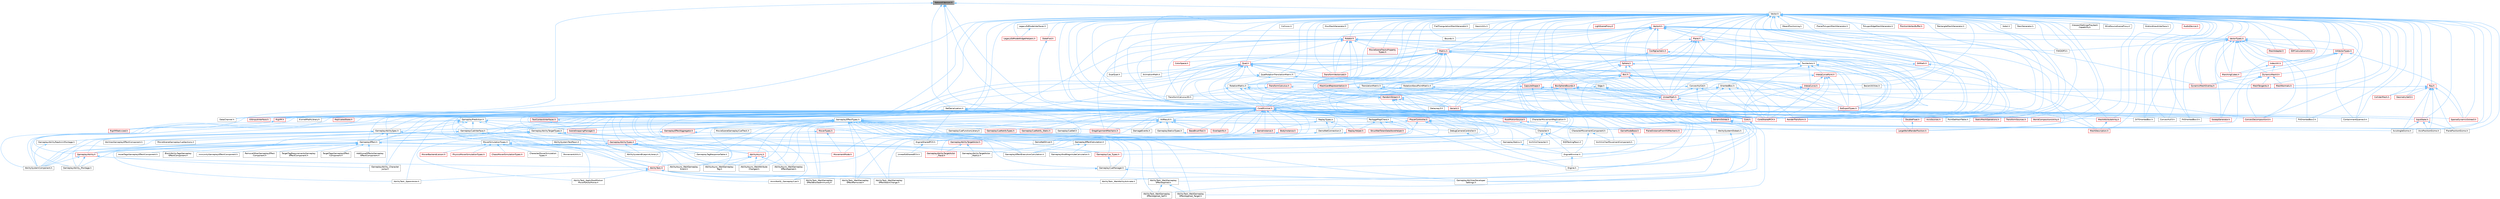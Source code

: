digraph "NetworkVersion.h"
{
 // INTERACTIVE_SVG=YES
 // LATEX_PDF_SIZE
  bgcolor="transparent";
  edge [fontname=Helvetica,fontsize=10,labelfontname=Helvetica,labelfontsize=10];
  node [fontname=Helvetica,fontsize=10,shape=box,height=0.2,width=0.4];
  Node1 [id="Node000001",label="NetworkVersion.h",height=0.2,width=0.4,color="gray40", fillcolor="grey60", style="filled", fontcolor="black",tooltip=" "];
  Node1 -> Node2 [id="edge1_Node000001_Node000002",dir="back",color="steelblue1",style="solid",tooltip=" "];
  Node2 [id="Node000002",label="DataChannel.h",height=0.2,width=0.4,color="grey40", fillcolor="white", style="filled",URL="$df/ded/DataChannel_8h.html",tooltip=" "];
  Node1 -> Node3 [id="edge2_Node000001_Node000003",dir="back",color="steelblue1",style="solid",tooltip=" "];
  Node3 [id="Node000003",label="DemoNetDriver.h",height=0.2,width=0.4,color="grey40", fillcolor="white", style="filled",URL="$df/df9/DemoNetDriver_8h.html",tooltip=" "];
  Node1 -> Node4 [id="edge3_Node000001_Node000004",dir="back",color="steelblue1",style="solid",tooltip=" "];
  Node4 [id="Node000004",label="NetSerialization.h",height=0.2,width=0.4,color="grey40", fillcolor="white", style="filled",URL="$d6/dc9/NetSerialization_8h.html",tooltip=" "];
  Node4 -> Node5 [id="edge4_Node000004_Node000005",dir="back",color="steelblue1",style="solid",tooltip=" "];
  Node5 [id="Node000005",label="AbilitySystemComponent.h",height=0.2,width=0.4,color="grey40", fillcolor="white", style="filled",URL="$d0/da3/AbilitySystemComponent_8h.html",tooltip=" "];
  Node4 -> Node6 [id="edge5_Node000004_Node000006",dir="back",color="steelblue1",style="solid",tooltip=" "];
  Node6 [id="Node000006",label="Character.h",height=0.2,width=0.4,color="grey40", fillcolor="white", style="filled",URL="$db/dc7/Character_8h.html",tooltip=" "];
  Node6 -> Node7 [id="edge6_Node000006_Node000007",dir="back",color="steelblue1",style="solid",tooltip=" "];
  Node7 [id="Node000007",label="ArchVisCharacter.h",height=0.2,width=0.4,color="grey40", fillcolor="white", style="filled",URL="$d3/d2b/ArchVisCharacter_8h.html",tooltip=" "];
  Node6 -> Node8 [id="edge7_Node000006_Node000008",dir="back",color="steelblue1",style="solid",tooltip=" "];
  Node8 [id="Node000008",label="EQSTestingPawn.h",height=0.2,width=0.4,color="grey40", fillcolor="white", style="filled",URL="$de/d48/EQSTestingPawn_8h.html",tooltip=" "];
  Node6 -> Node9 [id="edge8_Node000006_Node000009",dir="back",color="steelblue1",style="solid",tooltip=" "];
  Node9 [id="Node000009",label="EngineMinimal.h",height=0.2,width=0.4,color="grey40", fillcolor="white", style="filled",URL="$d0/d2c/EngineMinimal_8h.html",tooltip=" "];
  Node9 -> Node10 [id="edge9_Node000009_Node000010",dir="back",color="steelblue1",style="solid",tooltip=" "];
  Node10 [id="Node000010",label="Engine.h",height=0.2,width=0.4,color="grey40", fillcolor="white", style="filled",URL="$d1/d34/Public_2Engine_8h.html",tooltip=" "];
  Node4 -> Node11 [id="edge10_Node000004_Node000011",dir="back",color="steelblue1",style="solid",tooltip=" "];
  Node11 [id="Node000011",label="CharacterMovementComponent.h",height=0.2,width=0.4,color="grey40", fillcolor="white", style="filled",URL="$d8/d84/CharacterMovementComponent_8h.html",tooltip=" "];
  Node11 -> Node12 [id="edge11_Node000011_Node000012",dir="back",color="steelblue1",style="solid",tooltip=" "];
  Node12 [id="Node000012",label="ArchVisCharMovementComponent.h",height=0.2,width=0.4,color="grey40", fillcolor="white", style="filled",URL="$db/dfd/ArchVisCharMovementComponent_8h.html",tooltip=" "];
  Node11 -> Node9 [id="edge12_Node000011_Node000009",dir="back",color="steelblue1",style="solid",tooltip=" "];
  Node4 -> Node13 [id="edge13_Node000004_Node000013",dir="back",color="steelblue1",style="solid",tooltip=" "];
  Node13 [id="Node000013",label="CharacterMovementReplication.h",height=0.2,width=0.4,color="grey40", fillcolor="white", style="filled",URL="$de/dc9/CharacterMovementReplication_8h.html",tooltip=" "];
  Node13 -> Node6 [id="edge14_Node000013_Node000006",dir="back",color="steelblue1",style="solid",tooltip=" "];
  Node13 -> Node11 [id="edge15_Node000013_Node000011",dir="back",color="steelblue1",style="solid",tooltip=" "];
  Node4 -> Node14 [id="edge16_Node000004_Node000014",dir="back",color="steelblue1",style="solid",tooltip=" "];
  Node14 [id="Node000014",label="DamageEvents.h",height=0.2,width=0.4,color="grey40", fillcolor="white", style="filled",URL="$d5/d34/DamageEvents_8h.html",tooltip=" "];
  Node4 -> Node15 [id="edge17_Node000004_Node000015",dir="back",color="steelblue1",style="solid",tooltip=" "];
  Node15 [id="Node000015",label="EngineSharedPCH.h",height=0.2,width=0.4,color="grey40", fillcolor="white", style="filled",URL="$dc/dbb/EngineSharedPCH_8h.html",tooltip=" "];
  Node15 -> Node16 [id="edge18_Node000015_Node000016",dir="back",color="steelblue1",style="solid",tooltip=" "];
  Node16 [id="Node000016",label="UnrealEdSharedPCH.h",height=0.2,width=0.4,color="grey40", fillcolor="white", style="filled",URL="$d1/de6/UnrealEdSharedPCH_8h.html",tooltip=" "];
  Node4 -> Node17 [id="edge19_Node000004_Node000017",dir="back",color="steelblue1",style="solid",tooltip=" "];
  Node17 [id="Node000017",label="GameplayAbilitySpec.h",height=0.2,width=0.4,color="grey40", fillcolor="white", style="filled",URL="$dd/daf/GameplayAbilitySpec_8h.html",tooltip=" "];
  Node17 -> Node18 [id="edge20_Node000017_Node000018",dir="back",color="steelblue1",style="solid",tooltip=" "];
  Node18 [id="Node000018",label="AbilitiesGameplayEffectComponent.h",height=0.2,width=0.4,color="grey40", fillcolor="white", style="filled",URL="$da/db0/AbilitiesGameplayEffectComponent_8h.html",tooltip=" "];
  Node17 -> Node5 [id="edge21_Node000017_Node000005",dir="back",color="steelblue1",style="solid",tooltip=" "];
  Node17 -> Node19 [id="edge22_Node000017_Node000019",dir="back",color="steelblue1",style="solid",tooltip=" "];
  Node19 [id="Node000019",label="AbilityTask.h",height=0.2,width=0.4,color="red", fillcolor="#FFF0F0", style="filled",URL="$d2/d8e/AbilityTask_8h.html",tooltip=" "];
  Node19 -> Node22 [id="edge23_Node000019_Node000022",dir="back",color="steelblue1",style="solid",tooltip=" "];
  Node22 [id="Node000022",label="AbilityTask_ApplyRootMotion\lMoveToActorForce.h",height=0.2,width=0.4,color="grey40", fillcolor="white", style="filled",URL="$d5/de3/AbilityTask__ApplyRootMotionMoveToActorForce_8h.html",tooltip=" "];
  Node19 -> Node31 [id="edge24_Node000019_Node000031",dir="back",color="steelblue1",style="solid",tooltip=" "];
  Node31 [id="Node000031",label="AbilityTask_SpawnActor.h",height=0.2,width=0.4,color="grey40", fillcolor="white", style="filled",URL="$dc/d97/AbilityTask__SpawnActor_8h.html",tooltip=" "];
  Node19 -> Node34 [id="edge25_Node000019_Node000034",dir="back",color="steelblue1",style="solid",tooltip=" "];
  Node34 [id="Node000034",label="AbilityTask_WaitAbilityActivate.h",height=0.2,width=0.4,color="grey40", fillcolor="white", style="filled",URL="$db/da3/AbilityTask__WaitAbilityActivate_8h.html",tooltip=" "];
  Node19 -> Node43 [id="edge26_Node000019_Node000043",dir="back",color="steelblue1",style="solid",tooltip=" "];
  Node43 [id="Node000043",label="AbilityTask_WaitGameplay\lEffectApplied.h",height=0.2,width=0.4,color="grey40", fillcolor="white", style="filled",URL="$d8/dfe/AbilityTask__WaitGameplayEffectApplied_8h.html",tooltip=" "];
  Node43 -> Node44 [id="edge27_Node000043_Node000044",dir="back",color="steelblue1",style="solid",tooltip=" "];
  Node44 [id="Node000044",label="AbilityTask_WaitGameplay\lEffectApplied_Self.h",height=0.2,width=0.4,color="grey40", fillcolor="white", style="filled",URL="$d0/d01/AbilityTask__WaitGameplayEffectApplied__Self_8h.html",tooltip=" "];
  Node43 -> Node45 [id="edge28_Node000043_Node000045",dir="back",color="steelblue1",style="solid",tooltip=" "];
  Node45 [id="Node000045",label="AbilityTask_WaitGameplay\lEffectApplied_Target.h",height=0.2,width=0.4,color="grey40", fillcolor="white", style="filled",URL="$db/dc4/AbilityTask__WaitGameplayEffectApplied__Target_8h.html",tooltip=" "];
  Node19 -> Node46 [id="edge29_Node000019_Node000046",dir="back",color="steelblue1",style="solid",tooltip=" "];
  Node46 [id="Node000046",label="AbilityTask_WaitGameplay\lEffectBlockedImmunity.h",height=0.2,width=0.4,color="grey40", fillcolor="white", style="filled",URL="$d4/d24/AbilityTask__WaitGameplayEffectBlockedImmunity_8h.html",tooltip=" "];
  Node19 -> Node47 [id="edge30_Node000019_Node000047",dir="back",color="steelblue1",style="solid",tooltip=" "];
  Node47 [id="Node000047",label="AbilityTask_WaitGameplay\lEffectRemoved.h",height=0.2,width=0.4,color="grey40", fillcolor="white", style="filled",URL="$d1/da9/AbilityTask__WaitGameplayEffectRemoved_8h.html",tooltip=" "];
  Node19 -> Node48 [id="edge31_Node000019_Node000048",dir="back",color="steelblue1",style="solid",tooltip=" "];
  Node48 [id="Node000048",label="AbilityTask_WaitGameplay\lEffectStackChange.h",height=0.2,width=0.4,color="grey40", fillcolor="white", style="filled",URL="$de/db3/AbilityTask__WaitGameplayEffectStackChange_8h.html",tooltip=" "];
  Node17 -> Node61 [id="edge32_Node000017_Node000061",dir="back",color="steelblue1",style="solid",tooltip=" "];
  Node61 [id="Node000061",label="GameplayAbility.h",height=0.2,width=0.4,color="red", fillcolor="#FFF0F0", style="filled",URL="$dc/d44/GameplayAbility_8h.html",tooltip=" "];
  Node61 -> Node5 [id="edge33_Node000061_Node000005",dir="back",color="steelblue1",style="solid",tooltip=" "];
  Node61 -> Node19 [id="edge34_Node000061_Node000019",dir="back",color="steelblue1",style="solid",tooltip=" "];
  Node61 -> Node63 [id="edge35_Node000061_Node000063",dir="back",color="steelblue1",style="solid",tooltip=" "];
  Node63 [id="Node000063",label="GameplayAbility_Character\lJump.h",height=0.2,width=0.4,color="grey40", fillcolor="white", style="filled",URL="$d7/dd2/GameplayAbility__CharacterJump_8h.html",tooltip=" "];
  Node61 -> Node64 [id="edge36_Node000061_Node000064",dir="back",color="steelblue1",style="solid",tooltip=" "];
  Node64 [id="Node000064",label="GameplayAbility_Montage.h",height=0.2,width=0.4,color="grey40", fillcolor="white", style="filled",URL="$d6/d77/GameplayAbility__Montage_8h.html",tooltip=" "];
  Node17 -> Node65 [id="edge37_Node000017_Node000065",dir="back",color="steelblue1",style="solid",tooltip=" "];
  Node65 [id="Node000065",label="GameplayAbilityTypes.h",height=0.2,width=0.4,color="red", fillcolor="#FFF0F0", style="filled",URL="$d1/dd9/GameplayAbilityTypes_8h.html",tooltip=" "];
  Node65 -> Node66 [id="edge38_Node000065_Node000066",dir="back",color="steelblue1",style="solid",tooltip=" "];
  Node66 [id="Node000066",label="AbilityAsync.h",height=0.2,width=0.4,color="red", fillcolor="#FFF0F0", style="filled",URL="$d8/dce/AbilityAsync_8h.html",tooltip=" "];
  Node66 -> Node67 [id="edge39_Node000066_Node000067",dir="back",color="steelblue1",style="solid",tooltip=" "];
  Node67 [id="Node000067",label="AbilityAsync_WaitAttribute\lChanged.h",height=0.2,width=0.4,color="grey40", fillcolor="white", style="filled",URL="$d8/d81/AbilityAsync__WaitAttributeChanged_8h.html",tooltip=" "];
  Node66 -> Node68 [id="edge40_Node000066_Node000068",dir="back",color="steelblue1",style="solid",tooltip=" "];
  Node68 [id="Node000068",label="AbilityAsync_WaitGameplay\lEffectApplied.h",height=0.2,width=0.4,color="grey40", fillcolor="white", style="filled",URL="$dd/d1a/AbilityAsync__WaitGameplayEffectApplied_8h.html",tooltip=" "];
  Node66 -> Node69 [id="edge41_Node000066_Node000069",dir="back",color="steelblue1",style="solid",tooltip=" "];
  Node69 [id="Node000069",label="AbilityAsync_WaitGameplay\lEvent.h",height=0.2,width=0.4,color="grey40", fillcolor="white", style="filled",URL="$d4/d2d/AbilityAsync__WaitGameplayEvent_8h.html",tooltip=" "];
  Node66 -> Node70 [id="edge42_Node000066_Node000070",dir="back",color="steelblue1",style="solid",tooltip=" "];
  Node70 [id="Node000070",label="AbilityAsync_WaitGameplay\lTag.h",height=0.2,width=0.4,color="grey40", fillcolor="white", style="filled",URL="$d8/dc5/AbilityAsync__WaitGameplayTag_8h.html",tooltip=" "];
  Node65 -> Node67 [id="edge43_Node000065_Node000067",dir="back",color="steelblue1",style="solid",tooltip=" "];
  Node65 -> Node69 [id="edge44_Node000065_Node000069",dir="back",color="steelblue1",style="solid",tooltip=" "];
  Node65 -> Node70 [id="edge45_Node000065_Node000070",dir="back",color="steelblue1",style="solid",tooltip=" "];
  Node65 -> Node72 [id="edge46_Node000065_Node000072",dir="back",color="steelblue1",style="solid",tooltip=" "];
  Node72 [id="Node000072",label="AbilitySystemBlueprintLibrary.h",height=0.2,width=0.4,color="grey40", fillcolor="white", style="filled",URL="$d5/dd6/AbilitySystemBlueprintLibrary_8h.html",tooltip=" "];
  Node65 -> Node19 [id="edge47_Node000065_Node000019",dir="back",color="steelblue1",style="solid",tooltip=" "];
  Node65 -> Node61 [id="edge48_Node000065_Node000061",dir="back",color="steelblue1",style="solid",tooltip=" "];
  Node17 -> Node63 [id="edge49_Node000017_Node000063",dir="back",color="steelblue1",style="solid",tooltip=" "];
  Node17 -> Node64 [id="edge50_Node000017_Node000064",dir="back",color="steelblue1",style="solid",tooltip=" "];
  Node17 -> Node73 [id="edge51_Node000017_Node000073",dir="back",color="steelblue1",style="solid",tooltip=" "];
  Node73 [id="Node000073",label="GameplayEffect.h",height=0.2,width=0.4,color="grey40", fillcolor="white", style="filled",URL="$d4/d15/GameplayEffect_8h.html",tooltip=" "];
  Node73 -> Node5 [id="edge52_Node000073_Node000005",dir="back",color="steelblue1",style="solid",tooltip=" "];
  Node73 -> Node74 [id="edge53_Node000073_Node000074",dir="back",color="steelblue1",style="solid",tooltip=" "];
  Node74 [id="Node000074",label="AdditionalEffectsGameplay\lEffectComponent.h",height=0.2,width=0.4,color="grey40", fillcolor="white", style="filled",URL="$d5/dd7/AdditionalEffectsGameplayEffectComponent_8h.html",tooltip=" "];
  Node73 -> Node75 [id="edge54_Node000073_Node000075",dir="back",color="steelblue1",style="solid",tooltip=" "];
  Node75 [id="Node000075",label="AssetTagsGameplayEffectComponent.h",height=0.2,width=0.4,color="grey40", fillcolor="white", style="filled",URL="$df/d29/AssetTagsGameplayEffectComponent_8h.html",tooltip=" "];
  Node73 -> Node76 [id="edge55_Node000073_Node000076",dir="back",color="steelblue1",style="solid",tooltip=" "];
  Node76 [id="Node000076",label="BlockAbilityTagsGameplay\lEffectComponent.h",height=0.2,width=0.4,color="grey40", fillcolor="white", style="filled",URL="$d3/dad/BlockAbilityTagsGameplayEffectComponent_8h.html",tooltip=" "];
  Node73 -> Node61 [id="edge56_Node000073_Node000061",dir="back",color="steelblue1",style="solid",tooltip=" "];
  Node73 -> Node64 [id="edge57_Node000073_Node000064",dir="back",color="steelblue1",style="solid",tooltip=" "];
  Node73 -> Node77 [id="edge58_Node000073_Node000077",dir="back",color="steelblue1",style="solid",tooltip=" "];
  Node77 [id="Node000077",label="GameplayCue_Types.h",height=0.2,width=0.4,color="red", fillcolor="#FFF0F0", style="filled",URL="$da/d67/GameplayCue__Types_8h.html",tooltip=" "];
  Node77 -> Node78 [id="edge59_Node000077_Node000078",dir="back",color="steelblue1",style="solid",tooltip=" "];
  Node78 [id="Node000078",label="GameplayCueManager.h",height=0.2,width=0.4,color="grey40", fillcolor="white", style="filled",URL="$d7/d4e/GameplayCueManager_8h.html",tooltip=" "];
  Node78 -> Node79 [id="edge60_Node000078_Node000079",dir="back",color="steelblue1",style="solid",tooltip=" "];
  Node79 [id="Node000079",label="AnimNotify_GameplayCue.h",height=0.2,width=0.4,color="grey40", fillcolor="white", style="filled",URL="$da/d48/AnimNotify__GameplayCue_8h.html",tooltip=" "];
  Node78 -> Node80 [id="edge61_Node000078_Node000080",dir="back",color="steelblue1",style="solid",tooltip=" "];
  Node80 [id="Node000080",label="GameplayAbilitiesDeveloper\lSettings.h",height=0.2,width=0.4,color="grey40", fillcolor="white", style="filled",URL="$d3/d55/GameplayAbilitiesDeveloperSettings_8h.html",tooltip=" "];
  Node73 -> Node84 [id="edge62_Node000073_Node000084",dir="back",color="steelblue1",style="solid",tooltip=" "];
  Node84 [id="Node000084",label="GameplayEffectExecutionCalculation.h",height=0.2,width=0.4,color="grey40", fillcolor="white", style="filled",URL="$df/d9d/GameplayEffectExecutionCalculation_8h.html",tooltip=" "];
  Node73 -> Node85 [id="edge63_Node000073_Node000085",dir="back",color="steelblue1",style="solid",tooltip=" "];
  Node85 [id="Node000085",label="GameplayModMagnitudeCalculation.h",height=0.2,width=0.4,color="grey40", fillcolor="white", style="filled",URL="$dd/da6/GameplayModMagnitudeCalculation_8h.html",tooltip=" "];
  Node73 -> Node86 [id="edge64_Node000073_Node000086",dir="back",color="steelblue1",style="solid",tooltip=" "];
  Node86 [id="Node000086",label="GameplayTagResponseTable.h",height=0.2,width=0.4,color="grey40", fillcolor="white", style="filled",URL="$d1/d27/GameplayTagResponseTable_8h.html",tooltip=" "];
  Node73 -> Node87 [id="edge65_Node000073_Node000087",dir="back",color="steelblue1",style="solid",tooltip=" "];
  Node87 [id="Node000087",label="ImmunityGameplayEffectComponent.h",height=0.2,width=0.4,color="grey40", fillcolor="white", style="filled",URL="$d7/dae/ImmunityGameplayEffectComponent_8h.html",tooltip=" "];
  Node73 -> Node88 [id="edge66_Node000073_Node000088",dir="back",color="steelblue1",style="solid",tooltip=" "];
  Node88 [id="Node000088",label="RemoveOtherGameplayEffect\lComponent.h",height=0.2,width=0.4,color="grey40", fillcolor="white", style="filled",URL="$d8/da2/RemoveOtherGameplayEffectComponent_8h.html",tooltip=" "];
  Node73 -> Node89 [id="edge67_Node000073_Node000089",dir="back",color="steelblue1",style="solid",tooltip=" "];
  Node89 [id="Node000089",label="TargetTagRequirementsGameplay\lEffectComponent.h",height=0.2,width=0.4,color="grey40", fillcolor="white", style="filled",URL="$d3/df8/TargetTagRequirementsGameplayEffectComponent_8h.html",tooltip=" "];
  Node73 -> Node90 [id="edge68_Node000073_Node000090",dir="back",color="steelblue1",style="solid",tooltip=" "];
  Node90 [id="Node000090",label="TargetTagsGameplayEffect\lComponent.h",height=0.2,width=0.4,color="grey40", fillcolor="white", style="filled",URL="$d5/d2e/TargetTagsGameplayEffectComponent_8h.html",tooltip=" "];
  Node4 -> Node91 [id="edge69_Node000004_Node000091",dir="back",color="steelblue1",style="solid",tooltip=" "];
  Node91 [id="Node000091",label="GameplayAbilityTargetTypes.h",height=0.2,width=0.4,color="grey40", fillcolor="white", style="filled",URL="$d8/dd1/GameplayAbilityTargetTypes_8h.html",tooltip=" "];
  Node91 -> Node72 [id="edge70_Node000091_Node000072",dir="back",color="steelblue1",style="solid",tooltip=" "];
  Node91 -> Node5 [id="edge71_Node000091_Node000005",dir="back",color="steelblue1",style="solid",tooltip=" "];
  Node91 -> Node22 [id="edge72_Node000091_Node000022",dir="back",color="steelblue1",style="solid",tooltip=" "];
  Node91 -> Node31 [id="edge73_Node000091_Node000031",dir="back",color="steelblue1",style="solid",tooltip=" "];
  Node91 -> Node61 [id="edge74_Node000091_Node000061",dir="back",color="steelblue1",style="solid",tooltip=" "];
  Node91 -> Node92 [id="edge75_Node000091_Node000092",dir="back",color="steelblue1",style="solid",tooltip=" "];
  Node92 [id="Node000092",label="GameplayAbilityTargetActor.h",height=0.2,width=0.4,color="red", fillcolor="#FFF0F0", style="filled",URL="$d7/d35/GameplayAbilityTargetActor_8h.html",tooltip=" "];
  Node92 -> Node93 [id="edge76_Node000092_Node000093",dir="back",color="steelblue1",style="solid",tooltip=" "];
  Node93 [id="Node000093",label="GameplayAbilityTargetActor\l_Radius.h",height=0.2,width=0.4,color="grey40", fillcolor="white", style="filled",URL="$da/d31/GameplayAbilityTargetActor__Radius_8h.html",tooltip=" "];
  Node92 -> Node94 [id="edge77_Node000092_Node000094",dir="back",color="steelblue1",style="solid",tooltip=" "];
  Node94 [id="Node000094",label="GameplayAbilityTargetActor\l_Trace.h",height=0.2,width=0.4,color="red", fillcolor="#FFF0F0", style="filled",URL="$d6/d1b/GameplayAbilityTargetActor__Trace_8h.html",tooltip=" "];
  Node91 -> Node93 [id="edge78_Node000091_Node000093",dir="back",color="steelblue1",style="solid",tooltip=" "];
  Node91 -> Node94 [id="edge79_Node000091_Node000094",dir="back",color="steelblue1",style="solid",tooltip=" "];
  Node91 -> Node65 [id="edge80_Node000091_Node000065",dir="back",color="steelblue1",style="solid",tooltip=" "];
  Node4 -> Node98 [id="edge81_Node000004_Node000098",dir="back",color="steelblue1",style="solid",tooltip=" "];
  Node98 [id="Node000098",label="GameplayCueInterface.h",height=0.2,width=0.4,color="grey40", fillcolor="white", style="filled",URL="$d3/d31/GameplayCueInterface_8h.html",tooltip=" "];
  Node98 -> Node72 [id="edge82_Node000098_Node000072",dir="back",color="steelblue1",style="solid",tooltip=" "];
  Node98 -> Node5 [id="edge83_Node000098_Node000005",dir="back",color="steelblue1",style="solid",tooltip=" "];
  Node98 -> Node99 [id="edge84_Node000098_Node000099",dir="back",color="steelblue1",style="solid",tooltip=" "];
  Node99 [id="Node000099",label="AbilitySystemTestPawn.h",height=0.2,width=0.4,color="grey40", fillcolor="white", style="filled",URL="$d9/d5f/AbilitySystemTestPawn_8h.html",tooltip=" "];
  Node98 -> Node79 [id="edge85_Node000098_Node000079",dir="back",color="steelblue1",style="solid",tooltip=" "];
  Node98 -> Node100 [id="edge86_Node000098_Node000100",dir="back",color="steelblue1",style="solid",tooltip=" "];
  Node100 [id="Node000100",label="MovieSceneGameplayCueSections.h",height=0.2,width=0.4,color="grey40", fillcolor="white", style="filled",URL="$df/ded/MovieSceneGameplayCueSections_8h.html",tooltip=" "];
  Node4 -> Node73 [id="edge87_Node000004_Node000073",dir="back",color="steelblue1",style="solid",tooltip=" "];
  Node4 -> Node101 [id="edge88_Node000004_Node000101",dir="back",color="steelblue1",style="solid",tooltip=" "];
  Node101 [id="Node000101",label="GameplayEffectTypes.h",height=0.2,width=0.4,color="grey40", fillcolor="white", style="filled",URL="$d7/d59/GameplayEffectTypes_8h.html",tooltip=" "];
  Node101 -> Node66 [id="edge89_Node000101_Node000066",dir="back",color="steelblue1",style="solid",tooltip=" "];
  Node101 -> Node67 [id="edge90_Node000101_Node000067",dir="back",color="steelblue1",style="solid",tooltip=" "];
  Node101 -> Node68 [id="edge91_Node000101_Node000068",dir="back",color="steelblue1",style="solid",tooltip=" "];
  Node101 -> Node69 [id="edge92_Node000101_Node000069",dir="back",color="steelblue1",style="solid",tooltip=" "];
  Node101 -> Node70 [id="edge93_Node000101_Node000070",dir="back",color="steelblue1",style="solid",tooltip=" "];
  Node101 -> Node72 [id="edge94_Node000101_Node000072",dir="back",color="steelblue1",style="solid",tooltip=" "];
  Node101 -> Node102 [id="edge95_Node000101_Node000102",dir="back",color="steelblue1",style="solid",tooltip=" "];
  Node102 [id="Node000102",label="AbilitySystemGlobals.h",height=0.2,width=0.4,color="grey40", fillcolor="white", style="filled",URL="$dc/d82/AbilitySystemGlobals_8h.html",tooltip=" "];
  Node102 -> Node80 [id="edge96_Node000102_Node000080",dir="back",color="steelblue1",style="solid",tooltip=" "];
  Node101 -> Node34 [id="edge97_Node000101_Node000034",dir="back",color="steelblue1",style="solid",tooltip=" "];
  Node101 -> Node43 [id="edge98_Node000101_Node000043",dir="back",color="steelblue1",style="solid",tooltip=" "];
  Node101 -> Node44 [id="edge99_Node000101_Node000044",dir="back",color="steelblue1",style="solid",tooltip=" "];
  Node101 -> Node45 [id="edge100_Node000101_Node000045",dir="back",color="steelblue1",style="solid",tooltip=" "];
  Node101 -> Node46 [id="edge101_Node000101_Node000046",dir="back",color="steelblue1",style="solid",tooltip=" "];
  Node101 -> Node47 [id="edge102_Node000101_Node000047",dir="back",color="steelblue1",style="solid",tooltip=" "];
  Node101 -> Node48 [id="edge103_Node000101_Node000048",dir="back",color="steelblue1",style="solid",tooltip=" "];
  Node101 -> Node80 [id="edge104_Node000101_Node000080",dir="back",color="steelblue1",style="solid",tooltip=" "];
  Node101 -> Node61 [id="edge105_Node000101_Node000061",dir="back",color="steelblue1",style="solid",tooltip=" "];
  Node101 -> Node17 [id="edge106_Node000101_Node000017",dir="back",color="steelblue1",style="solid",tooltip=" "];
  Node101 -> Node91 [id="edge107_Node000101_Node000091",dir="back",color="steelblue1",style="solid",tooltip=" "];
  Node101 -> Node65 [id="edge108_Node000101_Node000065",dir="back",color="steelblue1",style="solid",tooltip=" "];
  Node101 -> Node103 [id="edge109_Node000101_Node000103",dir="back",color="steelblue1",style="solid",tooltip=" "];
  Node103 [id="Node000103",label="GameplayCueFunctionLibrary.h",height=0.2,width=0.4,color="grey40", fillcolor="white", style="filled",URL="$db/d7d/GameplayCueFunctionLibrary_8h.html",tooltip=" "];
  Node101 -> Node98 [id="edge110_Node000101_Node000098",dir="back",color="steelblue1",style="solid",tooltip=" "];
  Node101 -> Node78 [id="edge111_Node000101_Node000078",dir="back",color="steelblue1",style="solid",tooltip=" "];
  Node101 -> Node104 [id="edge112_Node000101_Node000104",dir="back",color="steelblue1",style="solid",tooltip=" "];
  Node104 [id="Node000104",label="GameplayCueNotifyTypes.h",height=0.2,width=0.4,color="red", fillcolor="#FFF0F0", style="filled",URL="$d7/d1f/GameplayCueNotifyTypes_8h.html",tooltip=" "];
  Node101 -> Node106 [id="edge113_Node000101_Node000106",dir="back",color="steelblue1",style="solid",tooltip=" "];
  Node106 [id="Node000106",label="GameplayCueNotify_Static.h",height=0.2,width=0.4,color="red", fillcolor="#FFF0F0", style="filled",URL="$d2/dbf/GameplayCueNotify__Static_8h.html",tooltip=" "];
  Node101 -> Node108 [id="edge114_Node000101_Node000108",dir="back",color="steelblue1",style="solid",tooltip=" "];
  Node108 [id="Node000108",label="GameplayCueSet.h",height=0.2,width=0.4,color="grey40", fillcolor="white", style="filled",URL="$df/d35/GameplayCueSet_8h.html",tooltip=" "];
  Node101 -> Node77 [id="edge115_Node000101_Node000077",dir="back",color="steelblue1",style="solid",tooltip=" "];
  Node101 -> Node73 [id="edge116_Node000101_Node000073",dir="back",color="steelblue1",style="solid",tooltip=" "];
  Node101 -> Node109 [id="edge117_Node000101_Node000109",dir="back",color="steelblue1",style="solid",tooltip=" "];
  Node109 [id="Node000109",label="GameplayEffectAggregator.h",height=0.2,width=0.4,color="red", fillcolor="#FFF0F0", style="filled",URL="$d9/d7f/GameplayEffectAggregator_8h.html",tooltip=" "];
  Node109 -> Node73 [id="edge118_Node000109_Node000073",dir="back",color="steelblue1",style="solid",tooltip=" "];
  Node109 -> Node84 [id="edge119_Node000109_Node000084",dir="back",color="steelblue1",style="solid",tooltip=" "];
  Node101 -> Node111 [id="edge120_Node000101_Node000111",dir="back",color="steelblue1",style="solid",tooltip=" "];
  Node111 [id="Node000111",label="GameplayEffectCalculation.h",height=0.2,width=0.4,color="grey40", fillcolor="white", style="filled",URL="$d7/d32/GameplayEffectCalculation_8h.html",tooltip=" "];
  Node111 -> Node84 [id="edge121_Node000111_Node000084",dir="back",color="steelblue1",style="solid",tooltip=" "];
  Node111 -> Node85 [id="edge122_Node000111_Node000085",dir="back",color="steelblue1",style="solid",tooltip=" "];
  Node101 -> Node84 [id="edge123_Node000101_Node000084",dir="back",color="steelblue1",style="solid",tooltip=" "];
  Node101 -> Node86 [id="edge124_Node000101_Node000086",dir="back",color="steelblue1",style="solid",tooltip=" "];
  Node101 -> Node112 [id="edge125_Node000101_Node000112",dir="back",color="steelblue1",style="solid",tooltip=" "];
  Node112 [id="Node000112",label="MovieSceneGameplayCueTrack.h",height=0.2,width=0.4,color="grey40", fillcolor="white", style="filled",URL="$d8/d37/MovieSceneGameplayCueTrack_8h.html",tooltip=" "];
  Node4 -> Node113 [id="edge126_Node000004_Node000113",dir="back",color="steelblue1",style="solid",tooltip=" "];
  Node113 [id="Node000113",label="GameplayPrediction.h",height=0.2,width=0.4,color="grey40", fillcolor="white", style="filled",URL="$d1/d2f/GameplayPrediction_8h.html",tooltip=" "];
  Node113 -> Node5 [id="edge127_Node000113_Node000005",dir="back",color="steelblue1",style="solid",tooltip=" "];
  Node113 -> Node19 [id="edge128_Node000113_Node000019",dir="back",color="steelblue1",style="solid",tooltip=" "];
  Node113 -> Node114 [id="edge129_Node000113_Node000114",dir="back",color="steelblue1",style="solid",tooltip=" "];
  Node114 [id="Node000114",label="GameplayAbilityRepAnimMontage.h",height=0.2,width=0.4,color="grey40", fillcolor="white", style="filled",URL="$d2/d68/GameplayAbilityRepAnimMontage_8h.html",tooltip=" "];
  Node114 -> Node5 [id="edge130_Node000114_Node000005",dir="back",color="steelblue1",style="solid",tooltip=" "];
  Node113 -> Node17 [id="edge131_Node000113_Node000017",dir="back",color="steelblue1",style="solid",tooltip=" "];
  Node113 -> Node91 [id="edge132_Node000113_Node000091",dir="back",color="steelblue1",style="solid",tooltip=" "];
  Node113 -> Node65 [id="edge133_Node000113_Node000065",dir="back",color="steelblue1",style="solid",tooltip=" "];
  Node113 -> Node98 [id="edge134_Node000113_Node000098",dir="back",color="steelblue1",style="solid",tooltip=" "];
  Node113 -> Node78 [id="edge135_Node000113_Node000078",dir="back",color="steelblue1",style="solid",tooltip=" "];
  Node113 -> Node77 [id="edge136_Node000113_Node000077",dir="back",color="steelblue1",style="solid",tooltip=" "];
  Node113 -> Node73 [id="edge137_Node000113_Node000073",dir="back",color="steelblue1",style="solid",tooltip=" "];
  Node4 -> Node115 [id="edge138_Node000004_Node000115",dir="back",color="steelblue1",style="solid",tooltip=" "];
  Node115 [id="Node000115",label="HitResult.h",height=0.2,width=0.4,color="grey40", fillcolor="white", style="filled",URL="$d6/d76/HitResult_8h.html",tooltip=" "];
  Node115 -> Node116 [id="edge139_Node000115_Node000116",dir="back",color="steelblue1",style="solid",tooltip=" "];
  Node116 [id="Node000116",label="BaseBrushTool.h",height=0.2,width=0.4,color="red", fillcolor="#FFF0F0", style="filled",URL="$d9/d0b/BaseBrushTool_8h.html",tooltip=" "];
  Node115 -> Node14 [id="edge140_Node000115_Node000014",dir="back",color="steelblue1",style="solid",tooltip=" "];
  Node115 -> Node128 [id="edge141_Node000115_Node000128",dir="back",color="steelblue1",style="solid",tooltip=" "];
  Node128 [id="Node000128",label="DebugCameraController.h",height=0.2,width=0.4,color="grey40", fillcolor="white", style="filled",URL="$d1/d9e/DebugCameraController_8h.html",tooltip=" "];
  Node128 -> Node10 [id="edge142_Node000128_Node000010",dir="back",color="steelblue1",style="solid",tooltip=" "];
  Node115 -> Node129 [id="edge143_Node000115_Node000129",dir="back",color="steelblue1",style="solid",tooltip=" "];
  Node129 [id="Node000129",label="DragAlignmentMechanic.h",height=0.2,width=0.4,color="red", fillcolor="#FFF0F0", style="filled",URL="$d1/d74/DragAlignmentMechanic_8h.html",tooltip=" "];
  Node115 -> Node91 [id="edge144_Node000115_Node000091",dir="back",color="steelblue1",style="solid",tooltip=" "];
  Node115 -> Node131 [id="edge145_Node000115_Node000131",dir="back",color="steelblue1",style="solid",tooltip=" "];
  Node131 [id="Node000131",label="GameplayStaticsTypes.h",height=0.2,width=0.4,color="grey40", fillcolor="white", style="filled",URL="$da/d17/GameplayStaticsTypes_8h.html",tooltip=" "];
  Node131 -> Node132 [id="edge146_Node000131_Node000132",dir="back",color="steelblue1",style="solid",tooltip=" "];
  Node132 [id="Node000132",label="GameplayStatics.h",height=0.2,width=0.4,color="grey40", fillcolor="white", style="filled",URL="$d9/dc8/GameplayStatics_8h.html",tooltip=" "];
  Node132 -> Node9 [id="edge147_Node000132_Node000009",dir="back",color="steelblue1",style="solid",tooltip=" "];
  Node115 -> Node133 [id="edge148_Node000115_Node000133",dir="back",color="steelblue1",style="solid",tooltip=" "];
  Node133 [id="Node000133",label="MoverTypes.h",height=0.2,width=0.4,color="red", fillcolor="#FFF0F0", style="filled",URL="$dd/d3e/MoverTypes_8h.html",tooltip=" "];
  Node133 -> Node135 [id="edge149_Node000133_Node000135",dir="back",color="steelblue1",style="solid",tooltip=" "];
  Node135 [id="Node000135",label="MovementMode.h",height=0.2,width=0.4,color="red", fillcolor="#FFF0F0", style="filled",URL="$d1/de0/MovementMode_8h.html",tooltip=" "];
  Node133 -> Node177 [id="edge150_Node000133_Node000177",dir="back",color="steelblue1",style="solid",tooltip=" "];
  Node177 [id="Node000177",label="MoverSimulationTypes.h",height=0.2,width=0.4,color="grey40", fillcolor="white", style="filled",URL="$db/d92/MoverSimulationTypes_8h.html",tooltip=" "];
  Node177 -> Node178 [id="edge151_Node000177_Node000178",dir="back",color="steelblue1",style="solid",tooltip=" "];
  Node178 [id="Node000178",label="ChaosMoverSimulationTypes.h",height=0.2,width=0.4,color="red", fillcolor="#FFF0F0", style="filled",URL="$d5/de5/ChaosMoverSimulationTypes_8h.html",tooltip=" "];
  Node177 -> Node182 [id="edge152_Node000177_Node000182",dir="back",color="steelblue1",style="solid",tooltip=" "];
  Node182 [id="Node000182",label="CharacterMoverSimulation\lTypes.h",height=0.2,width=0.4,color="grey40", fillcolor="white", style="filled",URL="$df/dcc/CharacterMoverSimulationTypes_8h.html",tooltip=" "];
  Node177 -> Node135 [id="edge153_Node000177_Node000135",dir="back",color="steelblue1",style="solid",tooltip=" "];
  Node177 -> Node176 [id="edge154_Node000177_Node000176",dir="back",color="steelblue1",style="solid",tooltip=" "];
  Node176 [id="Node000176",label="MovementUtils.h",height=0.2,width=0.4,color="grey40", fillcolor="white", style="filled",URL="$d0/d54/MovementUtils_8h.html",tooltip=" "];
  Node177 -> Node183 [id="edge155_Node000177_Node000183",dir="back",color="steelblue1",style="solid",tooltip=" "];
  Node183 [id="Node000183",label="MoverBackendLiaison.h",height=0.2,width=0.4,color="red", fillcolor="#FFF0F0", style="filled",URL="$dc/dce/MoverBackendLiaison_8h.html",tooltip=" "];
  Node177 -> Node185 [id="edge156_Node000177_Node000185",dir="back",color="steelblue1",style="solid",tooltip=" "];
  Node185 [id="Node000185",label="PhysicsMoverSimulationTypes.h",height=0.2,width=0.4,color="red", fillcolor="#FFF0F0", style="filled",URL="$d1/d2f/PhysicsMoverSimulationTypes_8h.html",tooltip=" "];
  Node115 -> Node195 [id="edge157_Node000115_Node000195",dir="back",color="steelblue1",style="solid",tooltip=" "];
  Node195 [id="Node000195",label="OverlapInfo.h",height=0.2,width=0.4,color="red", fillcolor="#FFF0F0", style="filled",URL="$d9/d87/OverlapInfo_8h.html",tooltip=" "];
  Node115 -> Node1167 [id="edge158_Node000115_Node001167",dir="back",color="steelblue1",style="solid",tooltip=" "];
  Node1167 [id="Node001167",label="PlaneDistanceFromHitMechanic.h",height=0.2,width=0.4,color="red", fillcolor="#FFF0F0", style="filled",URL="$dc/dea/PlaneDistanceFromHitMechanic_8h.html",tooltip=" "];
  Node115 -> Node1168 [id="edge159_Node000115_Node001168",dir="back",color="steelblue1",style="solid",tooltip=" "];
  Node1168 [id="Node001168",label="SceneSnappingManager.h",height=0.2,width=0.4,color="red", fillcolor="#FFF0F0", style="filled",URL="$d6/d41/SceneSnappingManager_8h.html",tooltip=" "];
  Node4 -> Node1170 [id="edge160_Node000004_Node001170",dir="back",color="steelblue1",style="solid",tooltip=" "];
  Node1170 [id="Node001170",label="KismetMathLibrary.h",height=0.2,width=0.4,color="grey40", fillcolor="white", style="filled",URL="$d9/d07/KismetMathLibrary_8h.html",tooltip=" "];
  Node4 -> Node177 [id="edge161_Node000004_Node000177",dir="back",color="steelblue1",style="solid",tooltip=" "];
  Node4 -> Node1171 [id="edge162_Node000004_Node001171",dir="back",color="steelblue1",style="solid",tooltip=" "];
  Node1171 [id="Node001171",label="PlayerController.h",height=0.2,width=0.4,color="red", fillcolor="#FFF0F0", style="filled",URL="$db/db4/PlayerController_8h.html",tooltip=" "];
  Node1171 -> Node1172 [id="edge163_Node001171_Node001172",dir="back",color="steelblue1",style="solid",tooltip=" "];
  Node1172 [id="Node001172",label="BodyInstance.h",height=0.2,width=0.4,color="red", fillcolor="#FFF0F0", style="filled",URL="$d3/d42/BodyInstance_8h.html",tooltip=" "];
  Node1172 -> Node15 [id="edge164_Node001172_Node000015",dir="back",color="steelblue1",style="solid",tooltip=" "];
  Node1171 -> Node128 [id="edge165_Node001171_Node000128",dir="back",color="steelblue1",style="solid",tooltip=" "];
  Node1171 -> Node3 [id="edge166_Node001171_Node000003",dir="back",color="steelblue1",style="solid",tooltip=" "];
  Node1171 -> Node9 [id="edge167_Node001171_Node000009",dir="back",color="steelblue1",style="solid",tooltip=" "];
  Node1171 -> Node15 [id="edge168_Node001171_Node000015",dir="back",color="steelblue1",style="solid",tooltip=" "];
  Node1171 -> Node1178 [id="edge169_Node001171_Node001178",dir="back",color="steelblue1",style="solid",tooltip=" "];
  Node1178 [id="Node001178",label="GameModeBase.h",height=0.2,width=0.4,color="red", fillcolor="#FFF0F0", style="filled",URL="$d2/d5b/GameModeBase_8h.html",tooltip=" "];
  Node1178 -> Node9 [id="edge170_Node001178_Node000009",dir="back",color="steelblue1",style="solid",tooltip=" "];
  Node1171 -> Node132 [id="edge171_Node001171_Node000132",dir="back",color="steelblue1",style="solid",tooltip=" "];
  Node4 -> Node1184 [id="edge172_Node000004_Node001184",dir="back",color="steelblue1",style="solid",tooltip=" "];
  Node1184 [id="Node001184",label="ReplicatedState.h",height=0.2,width=0.4,color="red", fillcolor="#FFF0F0", style="filled",URL="$db/d1d/ReplicatedState_8h.html",tooltip=" "];
  Node4 -> Node1711 [id="edge173_Node000004_Node001711",dir="back",color="steelblue1",style="solid",tooltip=" "];
  Node1711 [id="Node001711",label="RootMotionSource.h",height=0.2,width=0.4,color="red", fillcolor="#FFF0F0", style="filled",URL="$d2/dd0/RootMotionSource_8h.html",tooltip=" "];
  Node1711 -> Node6 [id="edge174_Node001711_Node000006",dir="back",color="steelblue1",style="solid",tooltip=" "];
  Node1711 -> Node11 [id="edge175_Node001711_Node000011",dir="back",color="steelblue1",style="solid",tooltip=" "];
  Node1 -> Node1712 [id="edge176_Node000001_Node001712",dir="back",color="steelblue1",style="solid",tooltip=" "];
  Node1712 [id="Node001712",label="PackageMapClient.h",height=0.2,width=0.4,color="grey40", fillcolor="white", style="filled",URL="$d8/d9b/PackageMapClient_8h.html",tooltip=" "];
  Node1712 -> Node3 [id="edge177_Node001712_Node000003",dir="back",color="steelblue1",style="solid",tooltip=" "];
  Node1712 -> Node10 [id="edge178_Node001712_Node000010",dir="back",color="steelblue1",style="solid",tooltip=" "];
  Node1712 -> Node1713 [id="edge179_Node001712_Node001713",dir="back",color="steelblue1",style="solid",tooltip=" "];
  Node1713 [id="Node001713",label="ReplayHelper.h",height=0.2,width=0.4,color="red", fillcolor="#FFF0F0", style="filled",URL="$d4/d6f/ReplayHelper_8h.html",tooltip=" "];
  Node1713 -> Node3 [id="edge180_Node001713_Node000003",dir="back",color="steelblue1",style="solid",tooltip=" "];
  Node1712 -> Node1474 [id="edge181_Node001712_Node001474",dir="back",color="steelblue1",style="solid",tooltip=" "];
  Node1474 [id="Node001474",label="StructNetTokenDataStoreHelper.h",height=0.2,width=0.4,color="red", fillcolor="#FFF0F0", style="filled",URL="$d2/d63/StructNetTokenDataStoreHelper_8h.html",tooltip=" "];
  Node1 -> Node1714 [id="edge182_Node000001_Node001714",dir="back",color="steelblue1",style="solid",tooltip=" "];
  Node1714 [id="Node001714",label="ReplayTypes.h",height=0.2,width=0.4,color="grey40", fillcolor="white", style="filled",URL="$d9/d77/ReplayTypes_8h.html",tooltip=" "];
  Node1714 -> Node1470 [id="edge183_Node001714_Node001470",dir="back",color="steelblue1",style="solid",tooltip=" "];
  Node1470 [id="Node001470",label="DemoNetConnection.h",height=0.2,width=0.4,color="grey40", fillcolor="white", style="filled",URL="$d7/d81/DemoNetConnection_8h.html",tooltip=" "];
  Node1470 -> Node3 [id="edge184_Node001470_Node000003",dir="back",color="steelblue1",style="solid",tooltip=" "];
  Node1714 -> Node1715 [id="edge185_Node001714_Node001715",dir="back",color="steelblue1",style="solid",tooltip=" "];
  Node1715 [id="Node001715",label="GameInstance.h",height=0.2,width=0.4,color="red", fillcolor="#FFF0F0", style="filled",URL="$df/d77/GameInstance_8h.html",tooltip=" "];
  Node1715 -> Node15 [id="edge186_Node001715_Node000015",dir="back",color="steelblue1",style="solid",tooltip=" "];
  Node1714 -> Node1713 [id="edge187_Node001714_Node001713",dir="back",color="steelblue1",style="solid",tooltip=" "];
  Node1 -> Node1718 [id="edge188_Node000001_Node001718",dir="back",color="steelblue1",style="solid",tooltip=" "];
  Node1718 [id="Node001718",label="Vector.h",height=0.2,width=0.4,color="grey40", fillcolor="white", style="filled",URL="$d6/dbe/Vector_8h.html",tooltip=" "];
  Node1718 -> Node1719 [id="edge189_Node001718_Node001719",dir="back",color="steelblue1",style="solid",tooltip=" "];
  Node1719 [id="Node001719",label="AndroidInputInterface.h",height=0.2,width=0.4,color="grey40", fillcolor="white", style="filled",URL="$da/d8e/AndroidInputInterface_8h.html",tooltip=" "];
  Node1718 -> Node1720 [id="edge190_Node001718_Node001720",dir="back",color="steelblue1",style="solid",tooltip=" "];
  Node1720 [id="Node001720",label="AnimationMath.h",height=0.2,width=0.4,color="grey40", fillcolor="white", style="filled",URL="$d3/d7b/AnimationMath_8h.html",tooltip=" "];
  Node1718 -> Node1213 [id="edge191_Node001718_Node001213",dir="back",color="steelblue1",style="solid",tooltip=" "];
  Node1213 [id="Node001213",label="AudioDevice.h",height=0.2,width=0.4,color="red", fillcolor="#FFF0F0", style="filled",URL="$d7/ddb/AudioDevice_8h.html",tooltip=" "];
  Node1718 -> Node1721 [id="edge192_Node001718_Node001721",dir="back",color="steelblue1",style="solid",tooltip=" "];
  Node1721 [id="Node001721",label="AxisAngleGizmo.h",height=0.2,width=0.4,color="grey40", fillcolor="white", style="filled",URL="$d1/d0b/AxisAngleGizmo_8h.html",tooltip=" "];
  Node1718 -> Node1722 [id="edge193_Node001718_Node001722",dir="back",color="steelblue1",style="solid",tooltip=" "];
  Node1722 [id="Node001722",label="AxisPositionGizmo.h",height=0.2,width=0.4,color="grey40", fillcolor="white", style="filled",URL="$d1/d25/AxisPositionGizmo_8h.html",tooltip=" "];
  Node1718 -> Node1723 [id="edge194_Node001718_Node001723",dir="back",color="steelblue1",style="solid",tooltip=" "];
  Node1723 [id="Node001723",label="AxisSources.h",height=0.2,width=0.4,color="red", fillcolor="#FFF0F0", style="filled",URL="$d6/dfa/AxisSources_8h.html",tooltip=" "];
  Node1718 -> Node1726 [id="edge195_Node001718_Node001726",dir="back",color="steelblue1",style="solid",tooltip=" "];
  Node1726 [id="Node001726",label="BezierUtilities.h",height=0.2,width=0.4,color="grey40", fillcolor="white", style="filled",URL="$d4/db1/BezierUtilities_8h.html",tooltip=" "];
  Node1718 -> Node1727 [id="edge196_Node001718_Node001727",dir="back",color="steelblue1",style="solid",tooltip=" "];
  Node1727 [id="Node001727",label="Bounds.h",height=0.2,width=0.4,color="grey40", fillcolor="white", style="filled",URL="$df/d1e/Bounds_8h.html",tooltip=" "];
  Node1718 -> Node1728 [id="edge197_Node001718_Node001728",dir="back",color="steelblue1",style="solid",tooltip=" "];
  Node1728 [id="Node001728",label="Box.h",height=0.2,width=0.4,color="red", fillcolor="#FFF0F0", style="filled",URL="$de/d0f/Box_8h.html",tooltip=" "];
  Node1728 -> Node1726 [id="edge198_Node001728_Node001726",dir="back",color="steelblue1",style="solid",tooltip=" "];
  Node1728 -> Node1730 [id="edge199_Node001728_Node001730",dir="back",color="steelblue1",style="solid",tooltip=" "];
  Node1730 [id="Node001730",label="BoxSphereBounds.h",height=0.2,width=0.4,color="red", fillcolor="#FFF0F0", style="filled",URL="$d3/d0a/BoxSphereBounds_8h.html",tooltip=" "];
  Node1730 -> Node1731 [id="edge200_Node001730_Node001731",dir="back",color="steelblue1",style="solid",tooltip=" "];
  Node1731 [id="Node001731",label="Core.h",height=0.2,width=0.4,color="red", fillcolor="#FFF0F0", style="filled",URL="$d6/dd7/Core_8h.html",tooltip=" "];
  Node1731 -> Node10 [id="edge201_Node001731_Node000010",dir="back",color="steelblue1",style="solid",tooltip=" "];
  Node1730 -> Node1737 [id="edge202_Node001730_Node001737",dir="back",color="steelblue1",style="solid",tooltip=" "];
  Node1737 [id="Node001737",label="CoreMinimal.h",height=0.2,width=0.4,color="red", fillcolor="#FFF0F0", style="filled",URL="$d7/d67/CoreMinimal_8h.html",tooltip=" "];
  Node1737 -> Node66 [id="edge203_Node001737_Node000066",dir="back",color="steelblue1",style="solid",tooltip=" "];
  Node1737 -> Node67 [id="edge204_Node001737_Node000067",dir="back",color="steelblue1",style="solid",tooltip=" "];
  Node1737 -> Node68 [id="edge205_Node001737_Node000068",dir="back",color="steelblue1",style="solid",tooltip=" "];
  Node1737 -> Node69 [id="edge206_Node001737_Node000069",dir="back",color="steelblue1",style="solid",tooltip=" "];
  Node1737 -> Node70 [id="edge207_Node001737_Node000070",dir="back",color="steelblue1",style="solid",tooltip=" "];
  Node1737 -> Node72 [id="edge208_Node001737_Node000072",dir="back",color="steelblue1",style="solid",tooltip=" "];
  Node1737 -> Node5 [id="edge209_Node001737_Node000005",dir="back",color="steelblue1",style="solid",tooltip=" "];
  Node1737 -> Node102 [id="edge210_Node001737_Node000102",dir="back",color="steelblue1",style="solid",tooltip=" "];
  Node1737 -> Node99 [id="edge211_Node001737_Node000099",dir="back",color="steelblue1",style="solid",tooltip=" "];
  Node1737 -> Node19 [id="edge212_Node001737_Node000019",dir="back",color="steelblue1",style="solid",tooltip=" "];
  Node1737 -> Node22 [id="edge213_Node001737_Node000022",dir="back",color="steelblue1",style="solid",tooltip=" "];
  Node1737 -> Node31 [id="edge214_Node001737_Node000031",dir="back",color="steelblue1",style="solid",tooltip=" "];
  Node1737 -> Node34 [id="edge215_Node001737_Node000034",dir="back",color="steelblue1",style="solid",tooltip=" "];
  Node1737 -> Node43 [id="edge216_Node001737_Node000043",dir="back",color="steelblue1",style="solid",tooltip=" "];
  Node1737 -> Node44 [id="edge217_Node001737_Node000044",dir="back",color="steelblue1",style="solid",tooltip=" "];
  Node1737 -> Node45 [id="edge218_Node001737_Node000045",dir="back",color="steelblue1",style="solid",tooltip=" "];
  Node1737 -> Node46 [id="edge219_Node001737_Node000046",dir="back",color="steelblue1",style="solid",tooltip=" "];
  Node1737 -> Node47 [id="edge220_Node001737_Node000047",dir="back",color="steelblue1",style="solid",tooltip=" "];
  Node1737 -> Node48 [id="edge221_Node001737_Node000048",dir="back",color="steelblue1",style="solid",tooltip=" "];
  Node1737 -> Node79 [id="edge222_Node001737_Node000079",dir="back",color="steelblue1",style="solid",tooltip=" "];
  Node1737 -> Node12 [id="edge223_Node001737_Node000012",dir="back",color="steelblue1",style="solid",tooltip=" "];
  Node1737 -> Node7 [id="edge224_Node001737_Node000007",dir="back",color="steelblue1",style="solid",tooltip=" "];
  Node1737 -> Node1721 [id="edge225_Node001737_Node001721",dir="back",color="steelblue1",style="solid",tooltip=" "];
  Node1737 -> Node1722 [id="edge226_Node001737_Node001722",dir="back",color="steelblue1",style="solid",tooltip=" "];
  Node1737 -> Node1723 [id="edge227_Node001737_Node001723",dir="back",color="steelblue1",style="solid",tooltip=" "];
  Node1737 -> Node116 [id="edge228_Node001737_Node000116",dir="back",color="steelblue1",style="solid",tooltip=" "];
  Node1737 -> Node1172 [id="edge229_Node001737_Node001172",dir="back",color="steelblue1",style="solid",tooltip=" "];
  Node1737 -> Node6 [id="edge230_Node001737_Node000006",dir="back",color="steelblue1",style="solid",tooltip=" "];
  Node1737 -> Node11 [id="edge231_Node001737_Node000011",dir="back",color="steelblue1",style="solid",tooltip=" "];
  Node1737 -> Node13 [id="edge232_Node001737_Node000013",dir="back",color="steelblue1",style="solid",tooltip=" "];
  Node1737 -> Node3889 [id="edge233_Node001737_Node003889",dir="back",color="steelblue1",style="solid",tooltip=" "];
  Node3889 [id="Node003889",label="ContainmentQueries3.h",height=0.2,width=0.4,color="grey40", fillcolor="white", style="filled",URL="$d5/dc8/ContainmentQueries3_8h.html",tooltip=" "];
  Node1737 -> Node3905 [id="edge234_Node001737_Node003905",dir="back",color="steelblue1",style="solid",tooltip=" "];
  Node3905 [id="Node003905",label="ConvexDecomposition3.h",height=0.2,width=0.4,color="red", fillcolor="#FFF0F0", style="filled",URL="$d4/d2b/ConvexDecomposition3_8h.html",tooltip=" "];
  Node1737 -> Node3911 [id="edge235_Node001737_Node003911",dir="back",color="steelblue1",style="solid",tooltip=" "];
  Node3911 [id="Node003911",label="ConvexHull3.h",height=0.2,width=0.4,color="grey40", fillcolor="white", style="filled",URL="$d2/d83/ConvexHull3_8h.html",tooltip=" "];
  Node1737 -> Node1731 [id="edge236_Node001737_Node001731",dir="back",color="steelblue1",style="solid",tooltip=" "];
  Node1737 -> Node3923 [id="edge237_Node001737_Node003923",dir="back",color="steelblue1",style="solid",tooltip=" "];
  Node3923 [id="Node003923",label="CoreSharedPCH.h",height=0.2,width=0.4,color="red", fillcolor="#FFF0F0", style="filled",URL="$d8/de5/CoreSharedPCH_8h.html",tooltip=" "];
  Node1737 -> Node14 [id="edge238_Node001737_Node000014",dir="back",color="steelblue1",style="solid",tooltip=" "];
  Node1737 -> Node2 [id="edge239_Node001737_Node000002",dir="back",color="steelblue1",style="solid",tooltip=" "];
  Node1737 -> Node128 [id="edge240_Node001737_Node000128",dir="back",color="steelblue1",style="solid",tooltip=" "];
  Node1737 -> Node1470 [id="edge241_Node001737_Node001470",dir="back",color="steelblue1",style="solid",tooltip=" "];
  Node1737 -> Node3 [id="edge242_Node001737_Node000003",dir="back",color="steelblue1",style="solid",tooltip=" "];
  Node1737 -> Node4155 [id="edge243_Node001737_Node004155",dir="back",color="steelblue1",style="solid",tooltip=" "];
  Node4155 [id="Node004155",label="DiTOrientedBox.h",height=0.2,width=0.4,color="grey40", fillcolor="white", style="filled",URL="$d4/d86/DiTOrientedBox_8h.html",tooltip=" "];
  Node1737 -> Node4344 [id="edge244_Node001737_Node004344",dir="back",color="steelblue1",style="solid",tooltip=" "];
  Node4344 [id="Node004344",label="DoubleFloat.h",height=0.2,width=0.4,color="red", fillcolor="#FFF0F0", style="filled",URL="$d6/d32/DoubleFloat_8h.html",tooltip=" "];
  Node4344 -> Node4349 [id="edge245_Node004344_Node004349",dir="back",color="steelblue1",style="solid",tooltip=" "];
  Node4349 [id="Node004349",label="LargeWorldRenderPosition.h",height=0.2,width=0.4,color="red", fillcolor="#FFF0F0", style="filled",URL="$d8/dc0/LargeWorldRenderPosition_8h.html",tooltip=" "];
  Node1737 -> Node129 [id="edge246_Node001737_Node000129",dir="back",color="steelblue1",style="solid",tooltip=" "];
  Node1737 -> Node8 [id="edge247_Node001737_Node000008",dir="back",color="steelblue1",style="solid",tooltip=" "];
  Node1737 -> Node4806 [id="edge248_Node001737_Node004806",dir="back",color="steelblue1",style="solid",tooltip=" "];
  Node4806 [id="Node004806",label="FitOrientedBox2.h",height=0.2,width=0.4,color="grey40", fillcolor="white", style="filled",URL="$d6/d21/FitOrientedBox2_8h.html",tooltip=" "];
  Node1737 -> Node4807 [id="edge249_Node001737_Node004807",dir="back",color="steelblue1",style="solid",tooltip=" "];
  Node4807 [id="Node004807",label="FitOrientedBox3.h",height=0.2,width=0.4,color="grey40", fillcolor="white", style="filled",URL="$d9/d62/FitOrientedBox3_8h.html",tooltip=" "];
  Node1737 -> Node1715 [id="edge250_Node001737_Node001715",dir="back",color="steelblue1",style="solid",tooltip=" "];
  Node1737 -> Node1178 [id="edge251_Node001737_Node001178",dir="back",color="steelblue1",style="solid",tooltip=" "];
  Node1737 -> Node80 [id="edge252_Node001737_Node000080",dir="back",color="steelblue1",style="solid",tooltip=" "];
  Node1737 -> Node61 [id="edge253_Node001737_Node000061",dir="back",color="steelblue1",style="solid",tooltip=" "];
  Node1737 -> Node17 [id="edge254_Node001737_Node000017",dir="back",color="steelblue1",style="solid",tooltip=" "];
  Node1737 -> Node92 [id="edge255_Node001737_Node000092",dir="back",color="steelblue1",style="solid",tooltip=" "];
  Node1737 -> Node93 [id="edge256_Node001737_Node000093",dir="back",color="steelblue1",style="solid",tooltip=" "];
  Node1737 -> Node94 [id="edge257_Node001737_Node000094",dir="back",color="steelblue1",style="solid",tooltip=" "];
  Node1737 -> Node91 [id="edge258_Node001737_Node000091",dir="back",color="steelblue1",style="solid",tooltip=" "];
  Node1737 -> Node65 [id="edge259_Node001737_Node000065",dir="back",color="steelblue1",style="solid",tooltip=" "];
  Node1737 -> Node63 [id="edge260_Node001737_Node000063",dir="back",color="steelblue1",style="solid",tooltip=" "];
  Node1737 -> Node64 [id="edge261_Node001737_Node000064",dir="back",color="steelblue1",style="solid",tooltip=" "];
  Node1737 -> Node103 [id="edge262_Node001737_Node000103",dir="back",color="steelblue1",style="solid",tooltip=" "];
  Node1737 -> Node98 [id="edge263_Node001737_Node000098",dir="back",color="steelblue1",style="solid",tooltip=" "];
  Node1737 -> Node78 [id="edge264_Node001737_Node000078",dir="back",color="steelblue1",style="solid",tooltip=" "];
  Node1737 -> Node104 [id="edge265_Node001737_Node000104",dir="back",color="steelblue1",style="solid",tooltip=" "];
  Node1737 -> Node106 [id="edge266_Node001737_Node000106",dir="back",color="steelblue1",style="solid",tooltip=" "];
  Node1737 -> Node108 [id="edge267_Node001737_Node000108",dir="back",color="steelblue1",style="solid",tooltip=" "];
  Node1737 -> Node77 [id="edge268_Node001737_Node000077",dir="back",color="steelblue1",style="solid",tooltip=" "];
  Node1737 -> Node73 [id="edge269_Node001737_Node000073",dir="back",color="steelblue1",style="solid",tooltip=" "];
  Node1737 -> Node109 [id="edge270_Node001737_Node000109",dir="back",color="steelblue1",style="solid",tooltip=" "];
  Node1737 -> Node111 [id="edge271_Node001737_Node000111",dir="back",color="steelblue1",style="solid",tooltip=" "];
  Node1737 -> Node84 [id="edge272_Node001737_Node000084",dir="back",color="steelblue1",style="solid",tooltip=" "];
  Node1737 -> Node101 [id="edge273_Node001737_Node000101",dir="back",color="steelblue1",style="solid",tooltip=" "];
  Node1737 -> Node85 [id="edge274_Node001737_Node000085",dir="back",color="steelblue1",style="solid",tooltip=" "];
  Node1737 -> Node132 [id="edge275_Node001737_Node000132",dir="back",color="steelblue1",style="solid",tooltip=" "];
  Node1737 -> Node86 [id="edge276_Node001737_Node000086",dir="back",color="steelblue1",style="solid",tooltip=" "];
  Node1737 -> Node6187 [id="edge277_Node001737_Node006187",dir="back",color="steelblue1",style="solid",tooltip=" "];
  Node6187 [id="Node006187",label="GenericOctree.h",height=0.2,width=0.4,color="red", fillcolor="#FFF0F0", style="filled",URL="$de/de6/GenericOctree_8h.html",tooltip=" "];
  Node6187 -> Node10 [id="edge278_Node006187_Node000010",dir="back",color="steelblue1",style="solid",tooltip=" "];
  Node6187 -> Node9 [id="edge279_Node006187_Node000009",dir="back",color="steelblue1",style="solid",tooltip=" "];
  Node6187 -> Node15 [id="edge280_Node006187_Node000015",dir="back",color="steelblue1",style="solid",tooltip=" "];
  Node1737 -> Node115 [id="edge281_Node001737_Node000115",dir="back",color="steelblue1",style="solid",tooltip=" "];
  Node1737 -> Node6496 [id="edge282_Node001737_Node006496",dir="back",color="steelblue1",style="solid",tooltip=" "];
  Node6496 [id="Node006496",label="IOSInputInterface.h",height=0.2,width=0.4,color="red", fillcolor="#FFF0F0", style="filled",URL="$dd/dd3/IOSInputInterface_8h.html",tooltip=" "];
  Node1737 -> Node5821 [id="edge283_Node001737_Node005821",dir="back",color="steelblue1",style="solid",tooltip=" "];
  Node5821 [id="Node005821",label="InputState.h",height=0.2,width=0.4,color="red", fillcolor="#FFF0F0", style="filled",URL="$d7/dfa/InputState_8h.html",tooltip=" "];
  Node5821 -> Node1721 [id="edge284_Node005821_Node001721",dir="back",color="steelblue1",style="solid",tooltip=" "];
  Node5821 -> Node1722 [id="edge285_Node005821_Node001722",dir="back",color="steelblue1",style="solid",tooltip=" "];
  Node5821 -> Node1725 [id="edge286_Node005821_Node001725",dir="back",color="steelblue1",style="solid",tooltip=" "];
  Node1725 [id="Node001725",label="PlanePositionGizmo.h",height=0.2,width=0.4,color="grey40", fillcolor="white", style="filled",URL="$d0/df0/PlanePositionGizmo_8h.html",tooltip=" "];
  Node1737 -> Node1170 [id="edge287_Node001737_Node001170",dir="back",color="steelblue1",style="solid",tooltip=" "];
  Node1737 -> Node4349 [id="edge288_Node001737_Node004349",dir="back",color="steelblue1",style="solid",tooltip=" "];
  Node1737 -> Node2777 [id="edge289_Node001737_Node002777",dir="back",color="steelblue1",style="solid",tooltip=" "];
  Node2777 [id="Node002777",label="MeshAttributeArray.h",height=0.2,width=0.4,color="red", fillcolor="#FFF0F0", style="filled",URL="$dd/dcf/MeshAttributeArray_8h.html",tooltip=" "];
  Node2777 -> Node2788 [id="edge290_Node002777_Node002788",dir="back",color="steelblue1",style="solid",tooltip=" "];
  Node2788 [id="Node002788",label="MeshDescription.h",height=0.2,width=0.4,color="red", fillcolor="#FFF0F0", style="filled",URL="$d5/d91/MeshDescription_8h.html",tooltip=" "];
  Node1737 -> Node135 [id="edge291_Node001737_Node000135",dir="back",color="steelblue1",style="solid",tooltip=" "];
  Node1737 -> Node195 [id="edge292_Node001737_Node000195",dir="back",color="steelblue1",style="solid",tooltip=" "];
  Node1737 -> Node1712 [id="edge293_Node001737_Node001712",dir="back",color="steelblue1",style="solid",tooltip=" "];
  Node1737 -> Node1167 [id="edge294_Node001737_Node001167",dir="back",color="steelblue1",style="solid",tooltip=" "];
  Node1737 -> Node1725 [id="edge295_Node001737_Node001725",dir="back",color="steelblue1",style="solid",tooltip=" "];
  Node1737 -> Node6959 [id="edge296_Node001737_Node006959",dir="back",color="steelblue1",style="solid",tooltip=" "];
  Node6959 [id="Node006959",label="PointSetHashTable.h",height=0.2,width=0.4,color="grey40", fillcolor="white", style="filled",URL="$dd/d74/PointSetHashTable_8h.html",tooltip=" "];
  Node1737 -> Node7002 [id="edge297_Node001737_Node007002",dir="back",color="steelblue1",style="solid",tooltip=" "];
  Node7002 [id="Node007002",label="RenderTransform.h",height=0.2,width=0.4,color="red", fillcolor="#FFF0F0", style="filled",URL="$d7/d9f/RenderTransform_8h.html",tooltip=" "];
  Node1737 -> Node1713 [id="edge298_Node001737_Node001713",dir="back",color="steelblue1",style="solid",tooltip=" "];
  Node1737 -> Node1714 [id="edge299_Node001737_Node001714",dir="back",color="steelblue1",style="solid",tooltip=" "];
  Node1737 -> Node1505 [id="edge300_Node001737_Node001505",dir="back",color="steelblue1",style="solid",tooltip=" "];
  Node1505 [id="Node001505",label="RigVM.h",height=0.2,width=0.4,color="red", fillcolor="#FFF0F0", style="filled",URL="$d0/d5e/RigVM_8h.html",tooltip=" "];
  Node1505 -> Node1537 [id="edge301_Node001505_Node001537",dir="back",color="steelblue1",style="solid",tooltip=" "];
  Node1537 [id="Node001537",label="RigVMNativized.h",height=0.2,width=0.4,color="red", fillcolor="#FFF0F0", style="filled",URL="$df/d99/RigVMNativized_8h.html",tooltip=" "];
  Node1737 -> Node1711 [id="edge302_Node001737_Node001711",dir="back",color="steelblue1",style="solid",tooltip=" "];
  Node1737 -> Node4565 [id="edge303_Node001737_Node004565",dir="back",color="steelblue1",style="solid",tooltip=" "];
  Node4565 [id="Node004565",label="SparseDynamicOctree3.h",height=0.2,width=0.4,color="red", fillcolor="#FFF0F0", style="filled",URL="$df/d29/SparseDynamicOctree3_8h.html",tooltip=" "];
  Node1737 -> Node6711 [id="edge304_Node001737_Node006711",dir="back",color="steelblue1",style="solid",tooltip=" "];
  Node6711 [id="Node006711",label="StaticMeshOperations.h",height=0.2,width=0.4,color="red", fillcolor="#FFF0F0", style="filled",URL="$da/dfe/StaticMeshOperations_8h.html",tooltip=" "];
  Node1737 -> Node7159 [id="edge305_Node001737_Node007159",dir="back",color="steelblue1",style="solid",tooltip=" "];
  Node7159 [id="Node007159",label="SweepGenerator.h",height=0.2,width=0.4,color="red", fillcolor="#FFF0F0", style="filled",URL="$df/dab/SweepGenerator_8h.html",tooltip=" "];
  Node1737 -> Node3705 [id="edge306_Node001737_Node003705",dir="back",color="steelblue1",style="solid",tooltip=" "];
  Node3705 [id="Node003705",label="ToolContextInterfaces.h",height=0.2,width=0.4,color="red", fillcolor="#FFF0F0", style="filled",URL="$dd/d61/ToolContextInterfaces_8h.html",tooltip=" "];
  Node3705 -> Node129 [id="edge307_Node003705_Node000129",dir="back",color="steelblue1",style="solid",tooltip=" "];
  Node3705 -> Node1168 [id="edge308_Node003705_Node001168",dir="back",color="steelblue1",style="solid",tooltip=" "];
  Node1737 -> Node3715 [id="edge309_Node001737_Node003715",dir="back",color="steelblue1",style="solid",tooltip=" "];
  Node3715 [id="Node003715",label="TransformSources.h",height=0.2,width=0.4,color="red", fillcolor="#FFF0F0", style="filled",URL="$d3/ddb/TransformSources_8h.html",tooltip=" "];
  Node1737 -> Node7344 [id="edge310_Node001737_Node007344",dir="back",color="steelblue1",style="solid",tooltip=" "];
  Node7344 [id="Node007344",label="WorldCompositionUtility.h",height=0.2,width=0.4,color="red", fillcolor="#FFF0F0", style="filled",URL="$d4/de1/WorldCompositionUtility_8h.html",tooltip=" "];
  Node1730 -> Node3923 [id="edge311_Node001730_Node003923",dir="back",color="steelblue1",style="solid",tooltip=" "];
  Node1730 -> Node6187 [id="edge312_Node001730_Node006187",dir="back",color="steelblue1",style="solid",tooltip=" "];
  Node1730 -> Node5095 [id="edge313_Node001730_Node005095",dir="back",color="steelblue1",style="solid",tooltip=" "];
  Node5095 [id="Node005095",label="NoExportTypes.h",height=0.2,width=0.4,color="red", fillcolor="#FFF0F0", style="filled",URL="$d3/d21/NoExportTypes_8h.html",tooltip=" "];
  Node1730 -> Node7002 [id="edge314_Node001730_Node007002",dir="back",color="steelblue1",style="solid",tooltip=" "];
  Node1730 -> Node7359 [id="edge315_Node001730_Node007359",dir="back",color="steelblue1",style="solid",tooltip=" "];
  Node7359 [id="Node007359",label="UnrealMath.h",height=0.2,width=0.4,color="red", fillcolor="#FFF0F0", style="filled",URL="$d8/db2/UnrealMath_8h.html",tooltip=" "];
  Node7359 -> Node1731 [id="edge316_Node007359_Node001731",dir="back",color="steelblue1",style="solid",tooltip=" "];
  Node7359 -> Node1737 [id="edge317_Node007359_Node001737",dir="back",color="steelblue1",style="solid",tooltip=" "];
  Node7359 -> Node3923 [id="edge318_Node007359_Node003923",dir="back",color="steelblue1",style="solid",tooltip=" "];
  Node7359 -> Node5821 [id="edge319_Node007359_Node005821",dir="back",color="steelblue1",style="solid",tooltip=" "];
  Node1730 -> Node7377 [id="edge320_Node001730_Node007377",dir="back",color="steelblue1",style="solid",tooltip=" "];
  Node7377 [id="Node007377",label="Variant.h",height=0.2,width=0.4,color="red", fillcolor="#FFF0F0", style="filled",URL="$de/d56/Variant_8h.html",tooltip=" "];
  Node7377 -> Node1731 [id="edge321_Node007377_Node001731",dir="back",color="steelblue1",style="solid",tooltip=" "];
  Node1728 -> Node1731 [id="edge322_Node001728_Node001731",dir="back",color="steelblue1",style="solid",tooltip=" "];
  Node1728 -> Node1737 [id="edge323_Node001728_Node001737",dir="back",color="steelblue1",style="solid",tooltip=" "];
  Node1728 -> Node3923 [id="edge324_Node001728_Node003923",dir="back",color="steelblue1",style="solid",tooltip=" "];
  Node1728 -> Node6187 [id="edge325_Node001728_Node006187",dir="back",color="steelblue1",style="solid",tooltip=" "];
  Node1728 -> Node7380 [id="edge326_Node001728_Node007380",dir="back",color="steelblue1",style="solid",tooltip=" "];
  Node7380 [id="Node007380",label="MeshCardRepresentation.h",height=0.2,width=0.4,color="red", fillcolor="#FFF0F0", style="filled",URL="$d0/dd8/MeshCardRepresentation_8h.html",tooltip=" "];
  Node1728 -> Node2788 [id="edge327_Node001728_Node002788",dir="back",color="steelblue1",style="solid",tooltip=" "];
  Node1728 -> Node5095 [id="edge328_Node001728_Node005095",dir="back",color="steelblue1",style="solid",tooltip=" "];
  Node1728 -> Node7382 [id="edge329_Node001728_Node007382",dir="back",color="steelblue1",style="solid",tooltip=" "];
  Node7382 [id="Node007382",label="RandomStream.h",height=0.2,width=0.4,color="red", fillcolor="#FFF0F0", style="filled",URL="$d0/de4/RandomStream_8h.html",tooltip=" "];
  Node7382 -> Node11 [id="edge330_Node007382_Node000011",dir="back",color="steelblue1",style="solid",tooltip=" "];
  Node7382 -> Node1731 [id="edge331_Node007382_Node001731",dir="back",color="steelblue1",style="solid",tooltip=" "];
  Node7382 -> Node3923 [id="edge332_Node007382_Node003923",dir="back",color="steelblue1",style="solid",tooltip=" "];
  Node7382 -> Node7384 [id="edge333_Node007382_Node007384",dir="back",color="steelblue1",style="solid",tooltip=" "];
  Node7384 [id="Node007384",label="Delaunay3.h",height=0.2,width=0.4,color="grey40", fillcolor="white", style="filled",URL="$d1/d5b/Delaunay3_8h.html",tooltip=" "];
  Node7382 -> Node1170 [id="edge334_Node007382_Node001170",dir="back",color="steelblue1",style="solid",tooltip=" "];
  Node7382 -> Node5095 [id="edge335_Node007382_Node005095",dir="back",color="steelblue1",style="solid",tooltip=" "];
  Node7382 -> Node7377 [id="edge336_Node007382_Node007377",dir="back",color="steelblue1",style="solid",tooltip=" "];
  Node1728 -> Node7002 [id="edge337_Node001728_Node007002",dir="back",color="steelblue1",style="solid",tooltip=" "];
  Node1728 -> Node7359 [id="edge338_Node001728_Node007359",dir="back",color="steelblue1",style="solid",tooltip=" "];
  Node1728 -> Node7377 [id="edge339_Node001728_Node007377",dir="back",color="steelblue1",style="solid",tooltip=" "];
  Node1728 -> Node7344 [id="edge340_Node001728_Node007344",dir="back",color="steelblue1",style="solid",tooltip=" "];
  Node1718 -> Node1730 [id="edge341_Node001718_Node001730",dir="back",color="steelblue1",style="solid",tooltip=" "];
  Node1718 -> Node7388 [id="edge342_Node001718_Node007388",dir="back",color="steelblue1",style="solid",tooltip=" "];
  Node7388 [id="Node007388",label="CapsuleShape.h",height=0.2,width=0.4,color="red", fillcolor="#FFF0F0", style="filled",URL="$d3/d36/CapsuleShape_8h.html",tooltip=" "];
  Node7388 -> Node1731 [id="edge343_Node007388_Node001731",dir="back",color="steelblue1",style="solid",tooltip=" "];
  Node7388 -> Node1737 [id="edge344_Node007388_Node001737",dir="back",color="steelblue1",style="solid",tooltip=" "];
  Node7388 -> Node3923 [id="edge345_Node007388_Node003923",dir="back",color="steelblue1",style="solid",tooltip=" "];
  Node7388 -> Node7359 [id="edge346_Node007388_Node007359",dir="back",color="steelblue1",style="solid",tooltip=" "];
  Node1718 -> Node4559 [id="edge347_Node001718_Node004559",dir="back",color="steelblue1",style="solid",tooltip=" "];
  Node4559 [id="Node004559",label="ColliderMesh.h",height=0.2,width=0.4,color="red", fillcolor="#FFF0F0", style="filled",URL="$d8/d3c/ColliderMesh_8h.html",tooltip=" "];
  Node1718 -> Node7389 [id="edge348_Node001718_Node007389",dir="back",color="steelblue1",style="solid",tooltip=" "];
  Node7389 [id="Node007389",label="Collision.h",height=0.2,width=0.4,color="grey40", fillcolor="white", style="filled",URL="$d9/d7d/Collision_8h.html",tooltip=" "];
  Node1718 -> Node7390 [id="edge349_Node001718_Node007390",dir="back",color="steelblue1",style="solid",tooltip=" "];
  Node7390 [id="Node007390",label="ColorSpace.h",height=0.2,width=0.4,color="red", fillcolor="#FFF0F0", style="filled",URL="$de/d18/ColorSpace_8h.html",tooltip=" "];
  Node1718 -> Node7391 [id="edge350_Node001718_Node007391",dir="back",color="steelblue1",style="solid",tooltip=" "];
  Node7391 [id="Node007391",label="ConfigCacheIni.h",height=0.2,width=0.4,color="red", fillcolor="#FFF0F0", style="filled",URL="$dd/d3f/ConfigCacheIni_8h.html",tooltip=" "];
  Node7391 -> Node1731 [id="edge351_Node007391_Node001731",dir="back",color="steelblue1",style="solid",tooltip=" "];
  Node7391 -> Node3923 [id="edge352_Node007391_Node003923",dir="back",color="steelblue1",style="solid",tooltip=" "];
  Node1718 -> Node3889 [id="edge353_Node001718_Node003889",dir="back",color="steelblue1",style="solid",tooltip=" "];
  Node1718 -> Node3905 [id="edge354_Node001718_Node003905",dir="back",color="steelblue1",style="solid",tooltip=" "];
  Node1718 -> Node7395 [id="edge355_Node001718_Node007395",dir="back",color="steelblue1",style="solid",tooltip=" "];
  Node7395 [id="Node007395",label="ConvexHull2d.h",height=0.2,width=0.4,color="grey40", fillcolor="white", style="filled",URL="$d1/de3/ConvexHull2d_8h.html",tooltip=" "];
  Node7395 -> Node1731 [id="edge356_Node007395_Node001731",dir="back",color="steelblue1",style="solid",tooltip=" "];
  Node7395 -> Node1737 [id="edge357_Node007395_Node001737",dir="back",color="steelblue1",style="solid",tooltip=" "];
  Node7395 -> Node3923 [id="edge358_Node007395_Node003923",dir="back",color="steelblue1",style="solid",tooltip=" "];
  Node7395 -> Node7359 [id="edge359_Node007395_Node007359",dir="back",color="steelblue1",style="solid",tooltip=" "];
  Node1718 -> Node3911 [id="edge360_Node001718_Node003911",dir="back",color="steelblue1",style="solid",tooltip=" "];
  Node1718 -> Node1731 [id="edge361_Node001718_Node001731",dir="back",color="steelblue1",style="solid",tooltip=" "];
  Node1718 -> Node1737 [id="edge362_Node001718_Node001737",dir="back",color="steelblue1",style="solid",tooltip=" "];
  Node1718 -> Node3923 [id="edge363_Node001718_Node003923",dir="back",color="steelblue1",style="solid",tooltip=" "];
  Node1718 -> Node7384 [id="edge364_Node001718_Node007384",dir="back",color="steelblue1",style="solid",tooltip=" "];
  Node1718 -> Node4155 [id="edge365_Node001718_Node004155",dir="back",color="steelblue1",style="solid",tooltip=" "];
  Node1718 -> Node7396 [id="edge366_Node001718_Node007396",dir="back",color="steelblue1",style="solid",tooltip=" "];
  Node7396 [id="Node007396",label="DiscMeshGenerator.h",height=0.2,width=0.4,color="grey40", fillcolor="white", style="filled",URL="$d0/dbc/DiscMeshGenerator_8h.html",tooltip=" "];
  Node1718 -> Node4344 [id="edge367_Node001718_Node004344",dir="back",color="steelblue1",style="solid",tooltip=" "];
  Node1718 -> Node7397 [id="edge368_Node001718_Node007397",dir="back",color="steelblue1",style="solid",tooltip=" "];
  Node7397 [id="Node007397",label="DualQuat.h",height=0.2,width=0.4,color="grey40", fillcolor="white", style="filled",URL="$d0/d8b/DualQuat_8h.html",tooltip=" "];
  Node1718 -> Node4407 [id="edge369_Node001718_Node004407",dir="back",color="steelblue1",style="solid",tooltip=" "];
  Node4407 [id="Node004407",label="DynamicMesh3.h",height=0.2,width=0.4,color="red", fillcolor="#FFF0F0", style="filled",URL="$d5/d34/DynamicMesh3_8h.html",tooltip=" "];
  Node4407 -> Node3905 [id="edge370_Node004407_Node003905",dir="back",color="steelblue1",style="solid",tooltip=" "];
  Node4407 -> Node4485 [id="edge371_Node004407_Node004485",dir="back",color="steelblue1",style="solid",tooltip=" "];
  Node4485 [id="Node004485",label="DynamicMeshOverlay.h",height=0.2,width=0.4,color="red", fillcolor="#FFF0F0", style="filled",URL="$de/d26/DynamicMeshOverlay_8h.html",tooltip=" "];
  Node4407 -> Node4441 [id="edge372_Node004407_Node004441",dir="back",color="steelblue1",style="solid",tooltip=" "];
  Node4441 [id="Node004441",label="MeshNormals.h",height=0.2,width=0.4,color="red", fillcolor="#FFF0F0", style="filled",URL="$d2/d57/MeshNormals_8h.html",tooltip=" "];
  Node4407 -> Node4452 [id="edge373_Node004407_Node004452",dir="back",color="steelblue1",style="solid",tooltip=" "];
  Node4452 [id="Node004452",label="MeshTangents.h",height=0.2,width=0.4,color="red", fillcolor="#FFF0F0", style="filled",URL="$d3/d56/MeshTangents_8h.html",tooltip=" "];
  Node4407 -> Node1167 [id="edge374_Node004407_Node001167",dir="back",color="steelblue1",style="solid",tooltip=" "];
  Node1718 -> Node4485 [id="edge375_Node001718_Node004485",dir="back",color="steelblue1",style="solid",tooltip=" "];
  Node1718 -> Node7398 [id="edge376_Node001718_Node007398",dir="back",color="steelblue1",style="solid",tooltip=" "];
  Node7398 [id="Node007398",label="Edge.h",height=0.2,width=0.4,color="grey40", fillcolor="white", style="filled",URL="$d5/de0/Edge_8h.html",tooltip=" "];
  Node7398 -> Node1731 [id="edge377_Node007398_Node001731",dir="back",color="steelblue1",style="solid",tooltip=" "];
  Node7398 -> Node1737 [id="edge378_Node007398_Node001737",dir="back",color="steelblue1",style="solid",tooltip=" "];
  Node7398 -> Node3923 [id="edge379_Node007398_Node003923",dir="back",color="steelblue1",style="solid",tooltip=" "];
  Node7398 -> Node7359 [id="edge380_Node007398_Node007359",dir="back",color="steelblue1",style="solid",tooltip=" "];
  Node1718 -> Node7399 [id="edge381_Node001718_Node007399",dir="back",color="steelblue1",style="solid",tooltip=" "];
  Node7399 [id="Node007399",label="FitKDOP3.h",height=0.2,width=0.4,color="grey40", fillcolor="white", style="filled",URL="$d8/ded/FitKDOP3_8h.html",tooltip=" "];
  Node1718 -> Node4806 [id="edge382_Node001718_Node004806",dir="back",color="steelblue1",style="solid",tooltip=" "];
  Node1718 -> Node4807 [id="edge383_Node001718_Node004807",dir="back",color="steelblue1",style="solid",tooltip=" "];
  Node1718 -> Node7400 [id="edge384_Node001718_Node007400",dir="back",color="steelblue1",style="solid",tooltip=" "];
  Node7400 [id="Node007400",label="FlatTriangulationMeshGenerator.h",height=0.2,width=0.4,color="grey40", fillcolor="white", style="filled",URL="$d7/d24/FlatTriangulationMeshGenerator_8h.html",tooltip=" "];
  Node1718 -> Node6187 [id="edge385_Node001718_Node006187",dir="back",color="steelblue1",style="solid",tooltip=" "];
  Node1718 -> Node7401 [id="edge386_Node001718_Node007401",dir="back",color="steelblue1",style="solid",tooltip=" "];
  Node7401 [id="Node007401",label="GeomUtils.h",height=0.2,width=0.4,color="grey40", fillcolor="white", style="filled",URL="$de/dd1/GeomUtils_8h.html",tooltip=" "];
  Node1718 -> Node6288 [id="edge387_Node001718_Node006288",dir="back",color="steelblue1",style="solid",tooltip=" "];
  Node6288 [id="Node006288",label="GeometrySet3.h",height=0.2,width=0.4,color="red", fillcolor="#FFF0F0", style="filled",URL="$d2/d39/GeometrySet3_8h.html",tooltip=" "];
  Node1718 -> Node6496 [id="edge388_Node001718_Node006496",dir="back",color="steelblue1",style="solid",tooltip=" "];
  Node1718 -> Node4552 [id="edge389_Node001718_Node004552",dir="back",color="steelblue1",style="solid",tooltip=" "];
  Node4552 [id="Node004552",label="IndexUtil.h",height=0.2,width=0.4,color="red", fillcolor="#FFF0F0", style="filled",URL="$d2/d70/IndexUtil_8h.html",tooltip=" "];
  Node4552 -> Node4407 [id="edge390_Node004552_Node004407",dir="back",color="steelblue1",style="solid",tooltip=" "];
  Node4552 -> Node2967 [id="edge391_Node004552_Node002967",dir="back",color="steelblue1",style="solid",tooltip=" "];
  Node2967 [id="Node002967",label="MarchingCubes.h",height=0.2,width=0.4,color="red", fillcolor="#FFF0F0", style="filled",URL="$d8/d16/MarchingCubes_8h.html",tooltip=" "];
  Node1718 -> Node5821 [id="edge392_Node001718_Node005821",dir="back",color="steelblue1",style="solid",tooltip=" "];
  Node1718 -> Node7402 [id="edge393_Node001718_Node007402",dir="back",color="steelblue1",style="solid",tooltip=" "];
  Node7402 [id="Node007402",label="IntVectorTypes.h",height=0.2,width=0.4,color="red", fillcolor="#FFF0F0", style="filled",URL="$df/d4a/IntVectorTypes_8h.html",tooltip=" "];
  Node7402 -> Node3889 [id="edge394_Node007402_Node003889",dir="back",color="steelblue1",style="solid",tooltip=" "];
  Node7402 -> Node4485 [id="edge395_Node007402_Node004485",dir="back",color="steelblue1",style="solid",tooltip=" "];
  Node7402 -> Node4552 [id="edge396_Node007402_Node004552",dir="back",color="steelblue1",style="solid",tooltip=" "];
  Node7402 -> Node2967 [id="edge397_Node007402_Node002967",dir="back",color="steelblue1",style="solid",tooltip=" "];
  Node7402 -> Node4565 [id="edge398_Node007402_Node004565",dir="back",color="steelblue1",style="solid",tooltip=" "];
  Node1718 -> Node7413 [id="edge399_Node001718_Node007413",dir="back",color="steelblue1",style="solid",tooltip=" "];
  Node7413 [id="Node007413",label="InterpCurve.h",height=0.2,width=0.4,color="red", fillcolor="#FFF0F0", style="filled",URL="$d2/d1c/InterpCurve_8h.html",tooltip=" "];
  Node7413 -> Node1731 [id="edge400_Node007413_Node001731",dir="back",color="steelblue1",style="solid",tooltip=" "];
  Node7413 -> Node3923 [id="edge401_Node007413_Node003923",dir="back",color="steelblue1",style="solid",tooltip=" "];
  Node7413 -> Node7359 [id="edge402_Node007413_Node007359",dir="back",color="steelblue1",style="solid",tooltip=" "];
  Node1718 -> Node7414 [id="edge403_Node001718_Node007414",dir="back",color="steelblue1",style="solid",tooltip=" "];
  Node7414 [id="Node007414",label="InterpCurvePoint.h",height=0.2,width=0.4,color="red", fillcolor="#FFF0F0", style="filled",URL="$d7/db8/InterpCurvePoint_8h.html",tooltip=" "];
  Node7414 -> Node1731 [id="edge404_Node007414_Node001731",dir="back",color="steelblue1",style="solid",tooltip=" "];
  Node7414 -> Node3923 [id="edge405_Node007414_Node003923",dir="back",color="steelblue1",style="solid",tooltip=" "];
  Node7414 -> Node7413 [id="edge406_Node007414_Node007413",dir="back",color="steelblue1",style="solid",tooltip=" "];
  Node7414 -> Node5095 [id="edge407_Node007414_Node005095",dir="back",color="steelblue1",style="solid",tooltip=" "];
  Node7414 -> Node7359 [id="edge408_Node007414_Node007359",dir="back",color="steelblue1",style="solid",tooltip=" "];
  Node1718 -> Node4349 [id="edge409_Node001718_Node004349",dir="back",color="steelblue1",style="solid",tooltip=" "];
  Node1718 -> Node911 [id="edge410_Node001718_Node000911",dir="back",color="steelblue1",style="solid",tooltip=" "];
  Node911 [id="Node000911",label="LegacyEdModeInterfaces.h",height=0.2,width=0.4,color="grey40", fillcolor="white", style="filled",URL="$da/d0a/LegacyEdModeInterfaces_8h.html",tooltip=" "];
  Node911 -> Node912 [id="edge411_Node000911_Node000912",dir="back",color="steelblue1",style="solid",tooltip=" "];
  Node912 [id="Node000912",label="LegacyEdModeWidgetHelpers.h",height=0.2,width=0.4,color="red", fillcolor="#FFF0F0", style="filled",URL="$da/dc8/LegacyEdModeWidgetHelpers_8h.html",tooltip=" "];
  Node1718 -> Node912 [id="edge412_Node001718_Node000912",dir="back",color="steelblue1",style="solid",tooltip=" "];
  Node1718 -> Node1420 [id="edge413_Node001718_Node001420",dir="back",color="steelblue1",style="solid",tooltip=" "];
  Node1420 [id="Node001420",label="LightSceneProxy.h",height=0.2,width=0.4,color="red", fillcolor="#FFF0F0", style="filled",URL="$d1/d0e/LightSceneProxy_8h.html",tooltip=" "];
  Node1718 -> Node2967 [id="edge414_Node001718_Node002967",dir="back",color="steelblue1",style="solid",tooltip=" "];
  Node1718 -> Node7416 [id="edge415_Node001718_Node007416",dir="back",color="steelblue1",style="solid",tooltip=" "];
  Node7416 [id="Node007416",label="Matrix.h",height=0.2,width=0.4,color="red", fillcolor="#FFF0F0", style="filled",URL="$d3/db1/Matrix_8h.html",tooltip=" "];
  Node7416 -> Node7390 [id="edge416_Node007416_Node007390",dir="back",color="steelblue1",style="solid",tooltip=" "];
  Node7416 -> Node1731 [id="edge417_Node007416_Node001731",dir="back",color="steelblue1",style="solid",tooltip=" "];
  Node7416 -> Node1737 [id="edge418_Node007416_Node001737",dir="back",color="steelblue1",style="solid",tooltip=" "];
  Node7416 -> Node3923 [id="edge419_Node007416_Node003923",dir="back",color="steelblue1",style="solid",tooltip=" "];
  Node7416 -> Node4344 [id="edge420_Node007416_Node004344",dir="back",color="steelblue1",style="solid",tooltip=" "];
  Node7416 -> Node4349 [id="edge421_Node007416_Node004349",dir="back",color="steelblue1",style="solid",tooltip=" "];
  Node7416 -> Node7380 [id="edge422_Node007416_Node007380",dir="back",color="steelblue1",style="solid",tooltip=" "];
  Node7416 -> Node5095 [id="edge423_Node007416_Node005095",dir="back",color="steelblue1",style="solid",tooltip=" "];
  Node7416 -> Node7424 [id="edge424_Node007416_Node007424",dir="back",color="steelblue1",style="solid",tooltip=" "];
  Node7424 [id="Node007424",label="Quat.h",height=0.2,width=0.4,color="red", fillcolor="#FFF0F0", style="filled",URL="$d9/de9/Quat_8h.html",tooltip=" "];
  Node7424 -> Node1720 [id="edge425_Node007424_Node001720",dir="back",color="steelblue1",style="solid",tooltip=" "];
  Node7424 -> Node1731 [id="edge426_Node007424_Node001731",dir="back",color="steelblue1",style="solid",tooltip=" "];
  Node7424 -> Node1737 [id="edge427_Node007424_Node001737",dir="back",color="steelblue1",style="solid",tooltip=" "];
  Node7424 -> Node3923 [id="edge428_Node007424_Node003923",dir="back",color="steelblue1",style="solid",tooltip=" "];
  Node7424 -> Node7397 [id="edge429_Node007424_Node007397",dir="back",color="steelblue1",style="solid",tooltip=" "];
  Node7424 -> Node6496 [id="edge430_Node007424_Node006496",dir="back",color="steelblue1",style="solid",tooltip=" "];
  Node7424 -> Node7413 [id="edge431_Node007424_Node007413",dir="back",color="steelblue1",style="solid",tooltip=" "];
  Node7424 -> Node7414 [id="edge432_Node007424_Node007414",dir="back",color="steelblue1",style="solid",tooltip=" "];
  Node7424 -> Node5095 [id="edge433_Node007424_Node005095",dir="back",color="steelblue1",style="solid",tooltip=" "];
  Node7424 -> Node7425 [id="edge434_Node007424_Node007425",dir="back",color="steelblue1",style="solid",tooltip=" "];
  Node7425 [id="Node007425",label="QuatRotationTranslationMatrix.h",height=0.2,width=0.4,color="grey40", fillcolor="white", style="filled",URL="$df/d18/QuatRotationTranslationMatrix_8h.html",tooltip=" "];
  Node7425 -> Node1731 [id="edge435_Node007425_Node001731",dir="back",color="steelblue1",style="solid",tooltip=" "];
  Node7425 -> Node1737 [id="edge436_Node007425_Node001737",dir="back",color="steelblue1",style="solid",tooltip=" "];
  Node7425 -> Node3923 [id="edge437_Node007425_Node003923",dir="back",color="steelblue1",style="solid",tooltip=" "];
  Node7425 -> Node7426 [id="edge438_Node007425_Node007426",dir="back",color="steelblue1",style="solid",tooltip=" "];
  Node7426 [id="Node007426",label="RotationMatrix.h",height=0.2,width=0.4,color="grey40", fillcolor="white", style="filled",URL="$d9/d6a/RotationMatrix_8h.html",tooltip=" "];
  Node7426 -> Node1731 [id="edge439_Node007426_Node001731",dir="back",color="steelblue1",style="solid",tooltip=" "];
  Node7426 -> Node1737 [id="edge440_Node007426_Node001737",dir="back",color="steelblue1",style="solid",tooltip=" "];
  Node7426 -> Node3923 [id="edge441_Node007426_Node003923",dir="back",color="steelblue1",style="solid",tooltip=" "];
  Node7426 -> Node7382 [id="edge442_Node007426_Node007382",dir="back",color="steelblue1",style="solid",tooltip=" "];
  Node7426 -> Node7427 [id="edge443_Node007426_Node007427",dir="back",color="steelblue1",style="solid",tooltip=" "];
  Node7427 [id="Node007427",label="TransformCalculus3D.h",height=0.2,width=0.4,color="grey40", fillcolor="white", style="filled",URL="$d5/d9a/TransformCalculus3D_8h.html",tooltip=" "];
  Node7426 -> Node7359 [id="edge444_Node007426_Node007359",dir="back",color="steelblue1",style="solid",tooltip=" "];
  Node7425 -> Node7359 [id="edge445_Node007425_Node007359",dir="back",color="steelblue1",style="solid",tooltip=" "];
  Node7424 -> Node1505 [id="edge446_Node007424_Node001505",dir="back",color="steelblue1",style="solid",tooltip=" "];
  Node7424 -> Node1537 [id="edge447_Node007424_Node001537",dir="back",color="steelblue1",style="solid",tooltip=" "];
  Node7424 -> Node7429 [id="edge448_Node007424_Node007429",dir="back",color="steelblue1",style="solid",tooltip=" "];
  Node7429 [id="Node007429",label="RotationAboutPointMatrix.h",height=0.2,width=0.4,color="grey40", fillcolor="white", style="filled",URL="$d9/d30/RotationAboutPointMatrix_8h.html",tooltip=" "];
  Node7429 -> Node1731 [id="edge449_Node007429_Node001731",dir="back",color="steelblue1",style="solid",tooltip=" "];
  Node7429 -> Node1737 [id="edge450_Node007429_Node001737",dir="back",color="steelblue1",style="solid",tooltip=" "];
  Node7429 -> Node3923 [id="edge451_Node007429_Node003923",dir="back",color="steelblue1",style="solid",tooltip=" "];
  Node7429 -> Node7359 [id="edge452_Node007429_Node007359",dir="back",color="steelblue1",style="solid",tooltip=" "];
  Node7424 -> Node3705 [id="edge453_Node007424_Node003705",dir="back",color="steelblue1",style="solid",tooltip=" "];
  Node7424 -> Node7427 [id="edge454_Node007424_Node007427",dir="back",color="steelblue1",style="solid",tooltip=" "];
  Node7424 -> Node7444 [id="edge455_Node007424_Node007444",dir="back",color="steelblue1",style="solid",tooltip=" "];
  Node7444 [id="Node007444",label="TransformVectorized.h",height=0.2,width=0.4,color="red", fillcolor="#FFF0F0", style="filled",URL="$d6/d1c/TransformVectorized_8h.html",tooltip=" "];
  Node7424 -> Node7359 [id="edge456_Node007424_Node007359",dir="back",color="steelblue1",style="solid",tooltip=" "];
  Node7424 -> Node7377 [id="edge457_Node007424_Node007377",dir="back",color="steelblue1",style="solid",tooltip=" "];
  Node7416 -> Node7425 [id="edge458_Node007416_Node007425",dir="back",color="steelblue1",style="solid",tooltip=" "];
  Node7416 -> Node7382 [id="edge459_Node007416_Node007382",dir="back",color="steelblue1",style="solid",tooltip=" "];
  Node7416 -> Node7002 [id="edge460_Node007416_Node007002",dir="back",color="steelblue1",style="solid",tooltip=" "];
  Node7416 -> Node7429 [id="edge461_Node007416_Node007429",dir="back",color="steelblue1",style="solid",tooltip=" "];
  Node7416 -> Node7426 [id="edge462_Node007416_Node007426",dir="back",color="steelblue1",style="solid",tooltip=" "];
  Node7416 -> Node7436 [id="edge463_Node007416_Node007436",dir="back",color="steelblue1",style="solid",tooltip=" "];
  Node7436 [id="Node007436",label="Sphere.h",height=0.2,width=0.4,color="red", fillcolor="#FFF0F0", style="filled",URL="$d3/dca/Sphere_8h.html",tooltip=" "];
  Node7436 -> Node1728 [id="edge464_Node007436_Node001728",dir="back",color="steelblue1",style="solid",tooltip=" "];
  Node7436 -> Node1730 [id="edge465_Node007436_Node001730",dir="back",color="steelblue1",style="solid",tooltip=" "];
  Node7436 -> Node3905 [id="edge466_Node007436_Node003905",dir="back",color="steelblue1",style="solid",tooltip=" "];
  Node7436 -> Node1731 [id="edge467_Node007436_Node001731",dir="back",color="steelblue1",style="solid",tooltip=" "];
  Node7436 -> Node3923 [id="edge468_Node007436_Node003923",dir="back",color="steelblue1",style="solid",tooltip=" "];
  Node7436 -> Node5095 [id="edge469_Node007436_Node005095",dir="back",color="steelblue1",style="solid",tooltip=" "];
  Node7436 -> Node7359 [id="edge470_Node007436_Node007359",dir="back",color="steelblue1",style="solid",tooltip=" "];
  Node7416 -> Node7427 [id="edge471_Node007416_Node007427",dir="back",color="steelblue1",style="solid",tooltip=" "];
  Node7416 -> Node7444 [id="edge472_Node007416_Node007444",dir="back",color="steelblue1",style="solid",tooltip=" "];
  Node7416 -> Node7448 [id="edge473_Node007416_Node007448",dir="back",color="steelblue1",style="solid",tooltip=" "];
  Node7448 [id="Node007448",label="TranslationMatrix.h",height=0.2,width=0.4,color="grey40", fillcolor="white", style="filled",URL="$d1/d34/TranslationMatrix_8h.html",tooltip=" "];
  Node7448 -> Node1731 [id="edge474_Node007448_Node001731",dir="back",color="steelblue1",style="solid",tooltip=" "];
  Node7448 -> Node1737 [id="edge475_Node007448_Node001737",dir="back",color="steelblue1",style="solid",tooltip=" "];
  Node7448 -> Node3923 [id="edge476_Node007448_Node003923",dir="back",color="steelblue1",style="solid",tooltip=" "];
  Node7448 -> Node7427 [id="edge477_Node007448_Node007427",dir="back",color="steelblue1",style="solid",tooltip=" "];
  Node7448 -> Node7359 [id="edge478_Node007448_Node007359",dir="back",color="steelblue1",style="solid",tooltip=" "];
  Node7416 -> Node7359 [id="edge479_Node007416_Node007359",dir="back",color="steelblue1",style="solid",tooltip=" "];
  Node7416 -> Node7377 [id="edge480_Node007416_Node007377",dir="back",color="steelblue1",style="solid",tooltip=" "];
  Node1718 -> Node7259 [id="edge481_Node001718_Node007259",dir="back",color="steelblue1",style="solid",tooltip=" "];
  Node7259 [id="Node007259",label="MeshAdapter.h",height=0.2,width=0.4,color="red", fillcolor="#FFF0F0", style="filled",URL="$d0/d9d/MeshAdapter_8h.html",tooltip=" "];
  Node1718 -> Node2777 [id="edge482_Node001718_Node002777",dir="back",color="steelblue1",style="solid",tooltip=" "];
  Node1718 -> Node7380 [id="edge483_Node001718_Node007380",dir="back",color="steelblue1",style="solid",tooltip=" "];
  Node1718 -> Node2788 [id="edge484_Node001718_Node002788",dir="back",color="steelblue1",style="solid",tooltip=" "];
  Node1718 -> Node4441 [id="edge485_Node001718_Node004441",dir="back",color="steelblue1",style="solid",tooltip=" "];
  Node1718 -> Node4452 [id="edge486_Node001718_Node004452",dir="back",color="steelblue1",style="solid",tooltip=" "];
  Node1718 -> Node5939 [id="edge487_Node001718_Node005939",dir="back",color="steelblue1",style="solid",tooltip=" "];
  Node5939 [id="Node005939",label="MovieSceneTracksProperty\lTypes.h",height=0.2,width=0.4,color="red", fillcolor="#FFF0F0", style="filled",URL="$d9/d65/MovieSceneTracksPropertyTypes_8h.html",tooltip=" "];
  Node1718 -> Node5095 [id="edge488_Node001718_Node005095",dir="back",color="steelblue1",style="solid",tooltip=" "];
  Node1718 -> Node6116 [id="edge489_Node001718_Node006116",dir="back",color="steelblue1",style="solid",tooltip=" "];
  Node6116 [id="Node006116",label="ObjectPositioning.h",height=0.2,width=0.4,color="grey40", fillcolor="white", style="filled",URL="$d8/dfe/ObjectPositioning_8h.html",tooltip=" "];
  Node1718 -> Node7449 [id="edge490_Node001718_Node007449",dir="back",color="steelblue1",style="solid",tooltip=" "];
  Node7449 [id="Node007449",label="OrientedBox.h",height=0.2,width=0.4,color="grey40", fillcolor="white", style="filled",URL="$d6/db1/OrientedBox_8h.html",tooltip=" "];
  Node7449 -> Node1731 [id="edge491_Node007449_Node001731",dir="back",color="steelblue1",style="solid",tooltip=" "];
  Node7449 -> Node1737 [id="edge492_Node007449_Node001737",dir="back",color="steelblue1",style="solid",tooltip=" "];
  Node7449 -> Node3923 [id="edge493_Node007449_Node003923",dir="back",color="steelblue1",style="solid",tooltip=" "];
  Node7449 -> Node5095 [id="edge494_Node007449_Node005095",dir="back",color="steelblue1",style="solid",tooltip=" "];
  Node7449 -> Node7359 [id="edge495_Node007449_Node007359",dir="back",color="steelblue1",style="solid",tooltip=" "];
  Node1718 -> Node7228 [id="edge496_Node001718_Node007228",dir="back",color="steelblue1",style="solid",tooltip=" "];
  Node7228 [id="Node007228",label="PlanarPolygonMeshGenerator.h",height=0.2,width=0.4,color="grey40", fillcolor="white", style="filled",URL="$d4/db4/PlanarPolygonMeshGenerator_8h.html",tooltip=" "];
  Node1718 -> Node7450 [id="edge497_Node001718_Node007450",dir="back",color="steelblue1",style="solid",tooltip=" "];
  Node7450 [id="Node007450",label="Plane.h",height=0.2,width=0.4,color="red", fillcolor="#FFF0F0", style="filled",URL="$d8/d2f/Plane_8h.html",tooltip=" "];
  Node7450 -> Node1731 [id="edge498_Node007450_Node001731",dir="back",color="steelblue1",style="solid",tooltip=" "];
  Node7450 -> Node3923 [id="edge499_Node007450_Node003923",dir="back",color="steelblue1",style="solid",tooltip=" "];
  Node7450 -> Node7399 [id="edge500_Node007450_Node007399",dir="back",color="steelblue1",style="solid",tooltip=" "];
  Node7450 -> Node7416 [id="edge501_Node007450_Node007416",dir="back",color="steelblue1",style="solid",tooltip=" "];
  Node7450 -> Node2788 [id="edge502_Node007450_Node002788",dir="back",color="steelblue1",style="solid",tooltip=" "];
  Node7450 -> Node5095 [id="edge503_Node007450_Node005095",dir="back",color="steelblue1",style="solid",tooltip=" "];
  Node7450 -> Node7448 [id="edge504_Node007450_Node007448",dir="back",color="steelblue1",style="solid",tooltip=" "];
  Node7450 -> Node7359 [id="edge505_Node007450_Node007359",dir="back",color="steelblue1",style="solid",tooltip=" "];
  Node7450 -> Node7377 [id="edge506_Node007450_Node007377",dir="back",color="steelblue1",style="solid",tooltip=" "];
  Node1718 -> Node1725 [id="edge507_Node001718_Node001725",dir="back",color="steelblue1",style="solid",tooltip=" "];
  Node1718 -> Node6959 [id="edge508_Node001718_Node006959",dir="back",color="steelblue1",style="solid",tooltip=" "];
  Node1718 -> Node7268 [id="edge509_Node001718_Node007268",dir="back",color="steelblue1",style="solid",tooltip=" "];
  Node7268 [id="Node007268",label="PolygonEdgeMeshGenerator.h",height=0.2,width=0.4,color="grey40", fillcolor="white", style="filled",URL="$d8/d61/PolygonEdgeMeshGenerator_8h.html",tooltip=" "];
  Node1718 -> Node7451 [id="edge510_Node001718_Node007451",dir="back",color="steelblue1",style="solid",tooltip=" "];
  Node7451 [id="Node007451",label="PositionVertexBuffer.h",height=0.2,width=0.4,color="red", fillcolor="#FFF0F0", style="filled",URL="$df/d12/PositionVertexBuffer_8h.html",tooltip=" "];
  Node1718 -> Node7424 [id="edge511_Node001718_Node007424",dir="back",color="steelblue1",style="solid",tooltip=" "];
  Node1718 -> Node7425 [id="edge512_Node001718_Node007425",dir="back",color="steelblue1",style="solid",tooltip=" "];
  Node1718 -> Node7382 [id="edge513_Node001718_Node007382",dir="back",color="steelblue1",style="solid",tooltip=" "];
  Node1718 -> Node7452 [id="edge514_Node001718_Node007452",dir="back",color="steelblue1",style="solid",tooltip=" "];
  Node7452 [id="Node007452",label="Ray.h",height=0.2,width=0.4,color="red", fillcolor="#FFF0F0", style="filled",URL="$d4/d1b/Ray_8h.html",tooltip=" "];
  Node7452 -> Node1721 [id="edge515_Node007452_Node001721",dir="back",color="steelblue1",style="solid",tooltip=" "];
  Node7452 -> Node1722 [id="edge516_Node007452_Node001722",dir="back",color="steelblue1",style="solid",tooltip=" "];
  Node7452 -> Node4559 [id="edge517_Node007452_Node004559",dir="back",color="steelblue1",style="solid",tooltip=" "];
  Node7452 -> Node6288 [id="edge518_Node007452_Node006288",dir="back",color="steelblue1",style="solid",tooltip=" "];
  Node7452 -> Node5821 [id="edge519_Node007452_Node005821",dir="back",color="steelblue1",style="solid",tooltip=" "];
  Node7452 -> Node1725 [id="edge520_Node007452_Node001725",dir="back",color="steelblue1",style="solid",tooltip=" "];
  Node7452 -> Node1168 [id="edge521_Node007452_Node001168",dir="back",color="steelblue1",style="solid",tooltip=" "];
  Node7452 -> Node4565 [id="edge522_Node007452_Node004565",dir="back",color="steelblue1",style="solid",tooltip=" "];
  Node7452 -> Node7359 [id="edge523_Node007452_Node007359",dir="back",color="steelblue1",style="solid",tooltip=" "];
  Node1718 -> Node7411 [id="edge524_Node001718_Node007411",dir="back",color="steelblue1",style="solid",tooltip=" "];
  Node7411 [id="Node007411",label="RectangleMeshGenerator.h",height=0.2,width=0.4,color="grey40", fillcolor="white", style="filled",URL="$da/d48/RectangleMeshGenerator_8h.html",tooltip=" "];
  Node1718 -> Node7002 [id="edge525_Node001718_Node007002",dir="back",color="steelblue1",style="solid",tooltip=" "];
  Node1718 -> Node1505 [id="edge526_Node001718_Node001505",dir="back",color="steelblue1",style="solid",tooltip=" "];
  Node1718 -> Node1537 [id="edge527_Node001718_Node001537",dir="back",color="steelblue1",style="solid",tooltip=" "];
  Node1718 -> Node7429 [id="edge528_Node001718_Node007429",dir="back",color="steelblue1",style="solid",tooltip=" "];
  Node1718 -> Node7426 [id="edge529_Node001718_Node007426",dir="back",color="steelblue1",style="solid",tooltip=" "];
  Node1718 -> Node7454 [id="edge530_Node001718_Node007454",dir="back",color="steelblue1",style="solid",tooltip=" "];
  Node7454 [id="Node007454",label="Rotator.h",height=0.2,width=0.4,color="red", fillcolor="#FFF0F0", style="filled",URL="$d8/d3a/Rotator_8h.html",tooltip=" "];
  Node7454 -> Node7391 [id="edge531_Node007454_Node007391",dir="back",color="steelblue1",style="solid",tooltip=" "];
  Node7454 -> Node1731 [id="edge532_Node007454_Node001731",dir="back",color="steelblue1",style="solid",tooltip=" "];
  Node7454 -> Node1737 [id="edge533_Node007454_Node001737",dir="back",color="steelblue1",style="solid",tooltip=" "];
  Node7454 -> Node3923 [id="edge534_Node007454_Node003923",dir="back",color="steelblue1",style="solid",tooltip=" "];
  Node7454 -> Node7416 [id="edge535_Node007454_Node007416",dir="back",color="steelblue1",style="solid",tooltip=" "];
  Node7454 -> Node5939 [id="edge536_Node007454_Node005939",dir="back",color="steelblue1",style="solid",tooltip=" "];
  Node7454 -> Node5095 [id="edge537_Node007454_Node005095",dir="back",color="steelblue1",style="solid",tooltip=" "];
  Node7454 -> Node7424 [id="edge538_Node007454_Node007424",dir="back",color="steelblue1",style="solid",tooltip=" "];
  Node7454 -> Node7426 [id="edge539_Node007454_Node007426",dir="back",color="steelblue1",style="solid",tooltip=" "];
  Node7454 -> Node3705 [id="edge540_Node007454_Node003705",dir="back",color="steelblue1",style="solid",tooltip=" "];
  Node7454 -> Node7427 [id="edge541_Node007454_Node007427",dir="back",color="steelblue1",style="solid",tooltip=" "];
  Node7454 -> Node7444 [id="edge542_Node007454_Node007444",dir="back",color="steelblue1",style="solid",tooltip=" "];
  Node7454 -> Node7359 [id="edge543_Node007454_Node007359",dir="back",color="steelblue1",style="solid",tooltip=" "];
  Node7454 -> Node7377 [id="edge544_Node007454_Node007377",dir="back",color="steelblue1",style="solid",tooltip=" "];
  Node1718 -> Node7455 [id="edge545_Node001718_Node007455",dir="back",color="steelblue1",style="solid",tooltip=" "];
  Node7455 [id="Node007455",label="SDFCalculationUtils.h",height=0.2,width=0.4,color="red", fillcolor="#FFF0F0", style="filled",URL="$d0/d43/SDFCalculationUtils_8h.html",tooltip=" "];
  Node1718 -> Node7456 [id="edge546_Node001718_Node007456",dir="back",color="steelblue1",style="solid",tooltip=" "];
  Node7456 [id="Node007456",label="SHMath.h",height=0.2,width=0.4,color="red", fillcolor="#FFF0F0", style="filled",URL="$d5/dd8/SHMath_8h.html",tooltip=" "];
  Node7456 -> Node1731 [id="edge547_Node007456_Node001731",dir="back",color="steelblue1",style="solid",tooltip=" "];
  Node7456 -> Node3923 [id="edge548_Node007456_Node003923",dir="back",color="steelblue1",style="solid",tooltip=" "];
  Node1718 -> Node1168 [id="edge549_Node001718_Node001168",dir="back",color="steelblue1",style="solid",tooltip=" "];
  Node1718 -> Node7458 [id="edge550_Node001718_Node007458",dir="back",color="steelblue1",style="solid",tooltip=" "];
  Node7458 [id="Node007458",label="SlateFwd.h",height=0.2,width=0.4,color="red", fillcolor="#FFF0F0", style="filled",URL="$db/df5/SlateFwd_8h.html",tooltip=" "];
  Node7458 -> Node1171 [id="edge551_Node007458_Node001171",dir="back",color="steelblue1",style="solid",tooltip=" "];
  Node1718 -> Node7459 [id="edge552_Node001718_Node007459",dir="back",color="steelblue1",style="solid",tooltip=" "];
  Node7459 [id="Node007459",label="Sobol.h",height=0.2,width=0.4,color="grey40", fillcolor="white", style="filled",URL="$d1/d54/Sobol_8h.html",tooltip=" "];
  Node1718 -> Node4565 [id="edge553_Node001718_Node004565",dir="back",color="steelblue1",style="solid",tooltip=" "];
  Node1718 -> Node7436 [id="edge554_Node001718_Node007436",dir="back",color="steelblue1",style="solid",tooltip=" "];
  Node1718 -> Node7412 [id="edge555_Node001718_Node007412",dir="back",color="steelblue1",style="solid",tooltip=" "];
  Node7412 [id="Node007412",label="StairGenerator.h",height=0.2,width=0.4,color="grey40", fillcolor="white", style="filled",URL="$d7/d3d/StairGenerator_8h.html",tooltip=" "];
  Node1718 -> Node6711 [id="edge556_Node001718_Node006711",dir="back",color="steelblue1",style="solid",tooltip=" "];
  Node1718 -> Node7159 [id="edge557_Node001718_Node007159",dir="back",color="steelblue1",style="solid",tooltip=" "];
  Node1718 -> Node3705 [id="edge558_Node001718_Node003705",dir="back",color="steelblue1",style="solid",tooltip=" "];
  Node1718 -> Node7460 [id="edge559_Node001718_Node007460",dir="back",color="steelblue1",style="solid",tooltip=" "];
  Node7460 [id="Node007460",label="TransformCalculus.h",height=0.2,width=0.4,color="red", fillcolor="#FFF0F0", style="filled",URL="$d5/d9f/TransformCalculus_8h.html",tooltip=" "];
  Node7460 -> Node3923 [id="edge560_Node007460_Node003923",dir="back",color="steelblue1",style="solid",tooltip=" "];
  Node7460 -> Node7427 [id="edge561_Node007460_Node007427",dir="back",color="steelblue1",style="solid",tooltip=" "];
  Node1718 -> Node7427 [id="edge562_Node001718_Node007427",dir="back",color="steelblue1",style="solid",tooltip=" "];
  Node1718 -> Node3715 [id="edge563_Node001718_Node003715",dir="back",color="steelblue1",style="solid",tooltip=" "];
  Node1718 -> Node7444 [id="edge564_Node001718_Node007444",dir="back",color="steelblue1",style="solid",tooltip=" "];
  Node1718 -> Node7448 [id="edge565_Node001718_Node007448",dir="back",color="steelblue1",style="solid",tooltip=" "];
  Node1718 -> Node7462 [id="edge566_Node001718_Node007462",dir="back",color="steelblue1",style="solid",tooltip=" "];
  Node7462 [id="Node007462",label="TwoVectors.h",height=0.2,width=0.4,color="grey40", fillcolor="white", style="filled",URL="$d4/db4/TwoVectors_8h.html",tooltip=" "];
  Node7462 -> Node1731 [id="edge567_Node007462_Node001731",dir="back",color="steelblue1",style="solid",tooltip=" "];
  Node7462 -> Node1737 [id="edge568_Node007462_Node001737",dir="back",color="steelblue1",style="solid",tooltip=" "];
  Node7462 -> Node3923 [id="edge569_Node007462_Node003923",dir="back",color="steelblue1",style="solid",tooltip=" "];
  Node7462 -> Node7413 [id="edge570_Node007462_Node007413",dir="back",color="steelblue1",style="solid",tooltip=" "];
  Node7462 -> Node7414 [id="edge571_Node007462_Node007414",dir="back",color="steelblue1",style="solid",tooltip=" "];
  Node7462 -> Node5095 [id="edge572_Node007462_Node005095",dir="back",color="steelblue1",style="solid",tooltip=" "];
  Node7462 -> Node7359 [id="edge573_Node007462_Node007359",dir="back",color="steelblue1",style="solid",tooltip=" "];
  Node7462 -> Node7377 [id="edge574_Node007462_Node007377",dir="back",color="steelblue1",style="solid",tooltip=" "];
  Node1718 -> Node7359 [id="edge575_Node001718_Node007359",dir="back",color="steelblue1",style="solid",tooltip=" "];
  Node1718 -> Node7377 [id="edge576_Node001718_Node007377",dir="back",color="steelblue1",style="solid",tooltip=" "];
  Node1718 -> Node7463 [id="edge577_Node001718_Node007463",dir="back",color="steelblue1",style="solid",tooltip=" "];
  Node7463 [id="Node007463",label="Vector4.h",height=0.2,width=0.4,color="red", fillcolor="#FFF0F0", style="filled",URL="$d7/d36/Vector4_8h.html",tooltip=" "];
  Node7463 -> Node1727 [id="edge578_Node007463_Node001727",dir="back",color="steelblue1",style="solid",tooltip=" "];
  Node7463 -> Node7391 [id="edge579_Node007463_Node007391",dir="back",color="steelblue1",style="solid",tooltip=" "];
  Node7463 -> Node1731 [id="edge580_Node007463_Node001731",dir="back",color="steelblue1",style="solid",tooltip=" "];
  Node7463 -> Node1737 [id="edge581_Node007463_Node001737",dir="back",color="steelblue1",style="solid",tooltip=" "];
  Node7463 -> Node3923 [id="edge582_Node007463_Node003923",dir="back",color="steelblue1",style="solid",tooltip=" "];
  Node7463 -> Node4344 [id="edge583_Node007463_Node004344",dir="back",color="steelblue1",style="solid",tooltip=" "];
  Node7463 -> Node4485 [id="edge584_Node007463_Node004485",dir="back",color="steelblue1",style="solid",tooltip=" "];
  Node7463 -> Node6187 [id="edge585_Node007463_Node006187",dir="back",color="steelblue1",style="solid",tooltip=" "];
  Node7463 -> Node4349 [id="edge586_Node007463_Node004349",dir="back",color="steelblue1",style="solid",tooltip=" "];
  Node7463 -> Node7416 [id="edge587_Node007463_Node007416",dir="back",color="steelblue1",style="solid",tooltip=" "];
  Node7463 -> Node2777 [id="edge588_Node007463_Node002777",dir="back",color="steelblue1",style="solid",tooltip=" "];
  Node7463 -> Node5939 [id="edge589_Node007463_Node005939",dir="back",color="steelblue1",style="solid",tooltip=" "];
  Node7463 -> Node5095 [id="edge590_Node007463_Node005095",dir="back",color="steelblue1",style="solid",tooltip=" "];
  Node7463 -> Node7450 [id="edge591_Node007463_Node007450",dir="back",color="steelblue1",style="solid",tooltip=" "];
  Node7463 -> Node7456 [id="edge592_Node007463_Node007456",dir="back",color="steelblue1",style="solid",tooltip=" "];
  Node7463 -> Node7436 [id="edge593_Node007463_Node007436",dir="back",color="steelblue1",style="solid",tooltip=" "];
  Node7463 -> Node7444 [id="edge594_Node007463_Node007444",dir="back",color="steelblue1",style="solid",tooltip=" "];
  Node7463 -> Node7359 [id="edge595_Node007463_Node007359",dir="back",color="steelblue1",style="solid",tooltip=" "];
  Node7463 -> Node7377 [id="edge596_Node007463_Node007377",dir="back",color="steelblue1",style="solid",tooltip=" "];
  Node7463 -> Node7482 [id="edge597_Node007463_Node007482",dir="back",color="steelblue1",style="solid",tooltip=" "];
  Node7482 [id="Node007482",label="VectorTypes.h",height=0.2,width=0.4,color="red", fillcolor="#FFF0F0", style="filled",URL="$d4/d5b/VectorTypes_8h.html",tooltip=" "];
  Node7482 -> Node3889 [id="edge598_Node007482_Node003889",dir="back",color="steelblue1",style="solid",tooltip=" "];
  Node7482 -> Node3905 [id="edge599_Node007482_Node003905",dir="back",color="steelblue1",style="solid",tooltip=" "];
  Node7482 -> Node3911 [id="edge600_Node007482_Node003911",dir="back",color="steelblue1",style="solid",tooltip=" "];
  Node7482 -> Node4155 [id="edge601_Node007482_Node004155",dir="back",color="steelblue1",style="solid",tooltip=" "];
  Node7482 -> Node129 [id="edge602_Node007482_Node000129",dir="back",color="steelblue1",style="solid",tooltip=" "];
  Node7482 -> Node4407 [id="edge603_Node007482_Node004407",dir="back",color="steelblue1",style="solid",tooltip=" "];
  Node7482 -> Node4485 [id="edge604_Node007482_Node004485",dir="back",color="steelblue1",style="solid",tooltip=" "];
  Node7482 -> Node7399 [id="edge605_Node007482_Node007399",dir="back",color="steelblue1",style="solid",tooltip=" "];
  Node7482 -> Node4806 [id="edge606_Node007482_Node004806",dir="back",color="steelblue1",style="solid",tooltip=" "];
  Node7482 -> Node4807 [id="edge607_Node007482_Node004807",dir="back",color="steelblue1",style="solid",tooltip=" "];
  Node7482 -> Node4552 [id="edge608_Node007482_Node004552",dir="back",color="steelblue1",style="solid",tooltip=" "];
  Node7482 -> Node7402 [id="edge609_Node007482_Node007402",dir="back",color="steelblue1",style="solid",tooltip=" "];
  Node7482 -> Node2967 [id="edge610_Node007482_Node002967",dir="back",color="steelblue1",style="solid",tooltip=" "];
  Node7482 -> Node7259 [id="edge611_Node007482_Node007259",dir="back",color="steelblue1",style="solid",tooltip=" "];
  Node7482 -> Node4452 [id="edge612_Node007482_Node004452",dir="back",color="steelblue1",style="solid",tooltip=" "];
  Node7482 -> Node7455 [id="edge613_Node007482_Node007455",dir="back",color="steelblue1",style="solid",tooltip=" "];
  Node7482 -> Node7159 [id="edge614_Node007482_Node007159",dir="back",color="steelblue1",style="solid",tooltip=" "];
  Node1718 -> Node7482 [id="edge615_Node001718_Node007482",dir="back",color="steelblue1",style="solid",tooltip=" "];
  Node1718 -> Node7493 [id="edge616_Node001718_Node007493",dir="back",color="steelblue1",style="solid",tooltip=" "];
  Node7493 [id="Node007493",label="ViewportSettingsPlayback\lCapability.h",height=0.2,width=0.4,color="grey40", fillcolor="white", style="filled",URL="$d1/d50/ViewportSettingsPlaybackCapability_8h.html",tooltip=" "];
  Node1718 -> Node7494 [id="edge617_Node001718_Node007494",dir="back",color="steelblue1",style="solid",tooltip=" "];
  Node7494 [id="Node007494",label="WindSourceSceneProxy.h",height=0.2,width=0.4,color="grey40", fillcolor="white", style="filled",URL="$d6/dbe/WindSourceSceneProxy_8h.html",tooltip=" "];
  Node1718 -> Node7344 [id="edge618_Node001718_Node007344",dir="back",color="steelblue1",style="solid",tooltip=" "];
}
